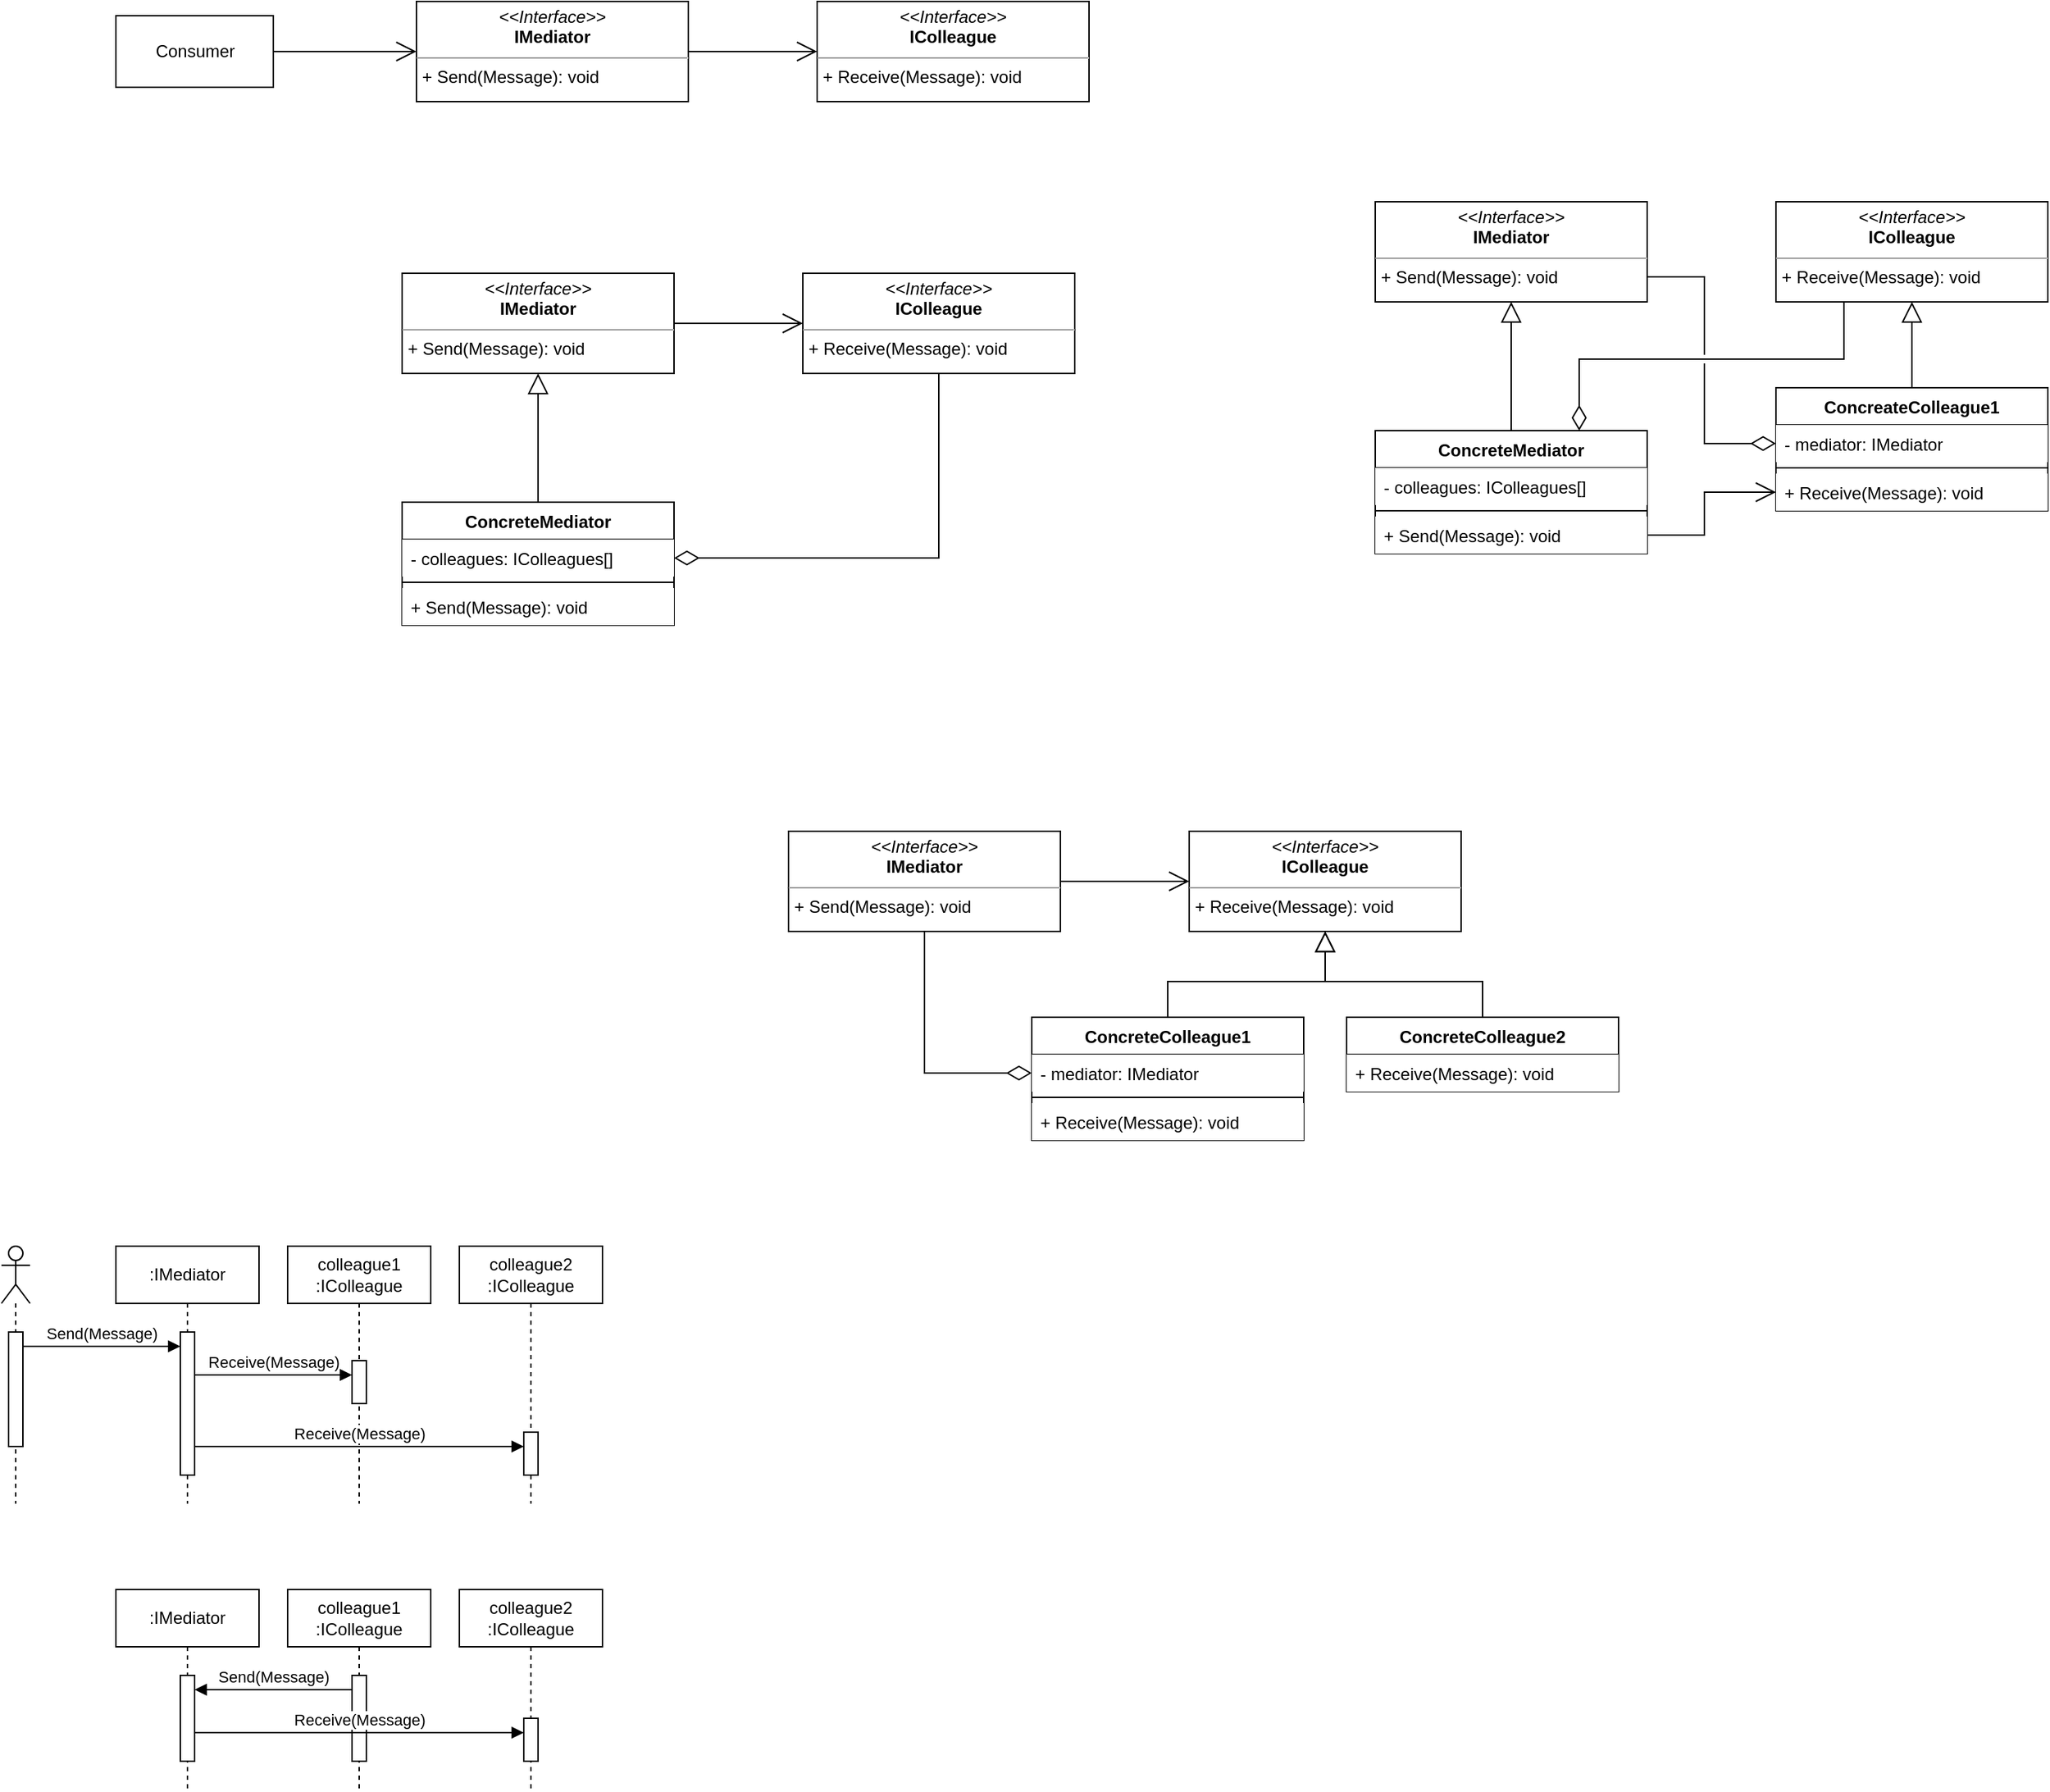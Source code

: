 <mxfile version="14.0.1" type="google" pages="3"><diagram id="WeTWr4gC9FGoRz4ITgJu" name="Mediator"><mxGraphModel dx="1822" dy="1204" grid="1" gridSize="10" guides="1" tooltips="1" connect="1" arrows="1" fold="1" page="0" pageScale="1" pageWidth="850" pageHeight="1100" math="0" shadow="0"><root><mxCell id="0"/><mxCell id="1" parent="0"/><mxCell id="qLh6wpqrCz9U0z2CMlPT-14" style="edgeStyle=orthogonalEdgeStyle;rounded=0;orthogonalLoop=1;jettySize=auto;html=1;endArrow=open;endFill=0;endSize=12;" parent="1" source="qLh6wpqrCz9U0z2CMlPT-9" target="qLh6wpqrCz9U0z2CMlPT-10" edge="1"><mxGeometry relative="1" as="geometry"/></mxCell><mxCell id="qLh6wpqrCz9U0z2CMlPT-9" value="&lt;p style=&quot;margin: 0px ; margin-top: 4px ; text-align: center&quot;&gt;&lt;i&gt;&amp;lt;&amp;lt;Interface&amp;gt;&amp;gt;&lt;/i&gt;&lt;br&gt;&lt;b&gt;IMediator&lt;/b&gt;&lt;/p&gt;&lt;hr size=&quot;1&quot;&gt;&lt;p style=&quot;margin: 0px ; margin-left: 4px&quot;&gt;&lt;/p&gt;&lt;p style=&quot;margin: 0px ; margin-left: 4px&quot;&gt;+ Send(Message): void&lt;br&gt;&lt;/p&gt;" style="verticalAlign=top;align=left;overflow=fill;fontSize=12;fontFamily=Helvetica;html=1;" parent="1" vertex="1"><mxGeometry y="160" width="190" height="70" as="geometry"/></mxCell><mxCell id="qLh6wpqrCz9U0z2CMlPT-10" value="&lt;p style=&quot;margin: 0px ; margin-top: 4px ; text-align: center&quot;&gt;&lt;i&gt;&amp;lt;&amp;lt;Interface&amp;gt;&amp;gt;&lt;/i&gt;&lt;br&gt;&lt;b&gt;IColleague&lt;/b&gt;&lt;/p&gt;&lt;hr size=&quot;1&quot;&gt;&lt;p style=&quot;margin: 0px ; margin-left: 4px&quot;&gt;&lt;/p&gt;&lt;p style=&quot;margin: 0px ; margin-left: 4px&quot;&gt;+ Receive(Message): void&lt;/p&gt;" style="verticalAlign=top;align=left;overflow=fill;fontSize=12;fontFamily=Helvetica;html=1;" parent="1" vertex="1"><mxGeometry x="280" y="160" width="190" height="70" as="geometry"/></mxCell><mxCell id="qLh6wpqrCz9U0z2CMlPT-15" style="edgeStyle=orthogonalEdgeStyle;rounded=0;orthogonalLoop=1;jettySize=auto;html=1;endArrow=block;endFill=0;endSize=12;" parent="1" source="qLh6wpqrCz9U0z2CMlPT-1" target="qLh6wpqrCz9U0z2CMlPT-9" edge="1"><mxGeometry relative="1" as="geometry"/></mxCell><mxCell id="qLh6wpqrCz9U0z2CMlPT-16" style="edgeStyle=orthogonalEdgeStyle;rounded=0;orthogonalLoop=1;jettySize=auto;html=1;endArrow=none;endFill=0;endSize=12;startArrow=diamondThin;startFill=0;startSize=15;" parent="1" source="qLh6wpqrCz9U0z2CMlPT-2" target="qLh6wpqrCz9U0z2CMlPT-10" edge="1"><mxGeometry relative="1" as="geometry"/></mxCell><mxCell id="qLh6wpqrCz9U0z2CMlPT-17" style="edgeStyle=orthogonalEdgeStyle;rounded=0;orthogonalLoop=1;jettySize=auto;html=1;endArrow=open;endFill=0;endSize=12;" parent="1" source="qLh6wpqrCz9U0z2CMlPT-18" target="qLh6wpqrCz9U0z2CMlPT-19" edge="1"><mxGeometry relative="1" as="geometry"/></mxCell><mxCell id="qLh6wpqrCz9U0z2CMlPT-18" value="&lt;p style=&quot;margin: 0px ; margin-top: 4px ; text-align: center&quot;&gt;&lt;i&gt;&amp;lt;&amp;lt;Interface&amp;gt;&amp;gt;&lt;/i&gt;&lt;br&gt;&lt;b&gt;IMediator&lt;/b&gt;&lt;/p&gt;&lt;hr size=&quot;1&quot;&gt;&lt;p style=&quot;margin: 0px ; margin-left: 4px&quot;&gt;&lt;/p&gt;&lt;p style=&quot;margin: 0px ; margin-left: 4px&quot;&gt;+ Send(Message): void&lt;br&gt;&lt;/p&gt;" style="verticalAlign=top;align=left;overflow=fill;fontSize=12;fontFamily=Helvetica;html=1;" parent="1" vertex="1"><mxGeometry x="10" y="-30" width="190" height="70" as="geometry"/></mxCell><mxCell id="qLh6wpqrCz9U0z2CMlPT-19" value="&lt;p style=&quot;margin: 0px ; margin-top: 4px ; text-align: center&quot;&gt;&lt;i&gt;&amp;lt;&amp;lt;Interface&amp;gt;&amp;gt;&lt;/i&gt;&lt;br&gt;&lt;b&gt;IColleague&lt;/b&gt;&lt;/p&gt;&lt;hr size=&quot;1&quot;&gt;&lt;p style=&quot;margin: 0px ; margin-left: 4px&quot;&gt;&lt;/p&gt;&lt;p style=&quot;margin: 0px ; margin-left: 4px&quot;&gt;+ Receive(Message): void&lt;/p&gt;" style="verticalAlign=top;align=left;overflow=fill;fontSize=12;fontFamily=Helvetica;html=1;" parent="1" vertex="1"><mxGeometry x="290" y="-30" width="190" height="70" as="geometry"/></mxCell><mxCell id="qLh6wpqrCz9U0z2CMlPT-20" style="edgeStyle=orthogonalEdgeStyle;rounded=0;orthogonalLoop=1;jettySize=auto;html=1;endArrow=open;endFill=0;endSize=12;" parent="1" source="qLh6wpqrCz9U0z2CMlPT-21" target="qLh6wpqrCz9U0z2CMlPT-18" edge="1"><mxGeometry relative="1" as="geometry"/></mxCell><mxCell id="qLh6wpqrCz9U0z2CMlPT-21" value="Consumer" style="html=1;fillColor=#ffffff;" parent="1" vertex="1"><mxGeometry x="-200" y="-20" width="110" height="50" as="geometry"/></mxCell><mxCell id="qLh6wpqrCz9U0z2CMlPT-22" value="&lt;p style=&quot;margin: 0px ; margin-top: 4px ; text-align: center&quot;&gt;&lt;i&gt;&amp;lt;&amp;lt;Interface&amp;gt;&amp;gt;&lt;/i&gt;&lt;br&gt;&lt;b&gt;IColleague&lt;/b&gt;&lt;/p&gt;&lt;hr size=&quot;1&quot;&gt;&lt;p style=&quot;margin: 0px ; margin-left: 4px&quot;&gt;&lt;/p&gt;&lt;p style=&quot;margin: 0px ; margin-left: 4px&quot;&gt;+ Receive(Message): void&lt;/p&gt;" style="verticalAlign=top;align=left;overflow=fill;fontSize=12;fontFamily=Helvetica;html=1;" parent="1" vertex="1"><mxGeometry x="550" y="550" width="190" height="70" as="geometry"/></mxCell><mxCell id="qLh6wpqrCz9U0z2CMlPT-27" style="edgeStyle=orthogonalEdgeStyle;rounded=0;orthogonalLoop=1;jettySize=auto;html=1;endArrow=block;endFill=0;endSize=12;" parent="1" source="qLh6wpqrCz9U0z2CMlPT-5" target="qLh6wpqrCz9U0z2CMlPT-22" edge="1"><mxGeometry relative="1" as="geometry"><mxPoint x="375" y="370" as="sourcePoint"/><mxPoint x="375" y="280" as="targetPoint"/></mxGeometry></mxCell><mxCell id="qLh6wpqrCz9U0z2CMlPT-30" style="edgeStyle=orthogonalEdgeStyle;rounded=0;orthogonalLoop=1;jettySize=auto;html=1;endArrow=block;endFill=0;endSize=12;" parent="1" source="qLh6wpqrCz9U0z2CMlPT-28" target="qLh6wpqrCz9U0z2CMlPT-22" edge="1"><mxGeometry relative="1" as="geometry"><mxPoint x="655" y="700" as="sourcePoint"/><mxPoint x="655" y="630" as="targetPoint"/></mxGeometry></mxCell><mxCell id="qLh6wpqrCz9U0z2CMlPT-34" style="edgeStyle=orthogonalEdgeStyle;rounded=0;orthogonalLoop=1;jettySize=auto;html=1;endArrow=open;endFill=0;endSize=12;" parent="1" source="qLh6wpqrCz9U0z2CMlPT-35" target="qLh6wpqrCz9U0z2CMlPT-22" edge="1"><mxGeometry relative="1" as="geometry"><mxPoint x="550" y="585" as="targetPoint"/></mxGeometry></mxCell><mxCell id="qLh6wpqrCz9U0z2CMlPT-35" value="&lt;p style=&quot;margin: 0px ; margin-top: 4px ; text-align: center&quot;&gt;&lt;i&gt;&amp;lt;&amp;lt;Interface&amp;gt;&amp;gt;&lt;/i&gt;&lt;br&gt;&lt;b&gt;IMediator&lt;/b&gt;&lt;/p&gt;&lt;hr size=&quot;1&quot;&gt;&lt;p style=&quot;margin: 0px ; margin-left: 4px&quot;&gt;&lt;/p&gt;&lt;p style=&quot;margin: 0px ; margin-left: 4px&quot;&gt;+ Send(Message): void&lt;br&gt;&lt;/p&gt;" style="verticalAlign=top;align=left;overflow=fill;fontSize=12;fontFamily=Helvetica;html=1;" parent="1" vertex="1"><mxGeometry x="270" y="550" width="190" height="70" as="geometry"/></mxCell><mxCell id="qLh6wpqrCz9U0z2CMlPT-28" value="ConcreteColleague2" style="swimlane;fontStyle=1;align=center;verticalAlign=top;childLayout=stackLayout;horizontal=1;startSize=26;horizontalStack=0;resizeParent=1;resizeParentMax=0;resizeLast=0;collapsible=1;marginBottom=0;fillColor=#ffffff;" parent="1" vertex="1"><mxGeometry x="660" y="680" width="190" height="52" as="geometry"/></mxCell><mxCell id="qLh6wpqrCz9U0z2CMlPT-29" value="+ Receive(Message): void" style="text;align=left;verticalAlign=top;spacingLeft=4;spacingRight=4;overflow=hidden;rotatable=0;points=[[0,0.5],[1,0.5]];portConstraint=eastwest;fillColor=#ffffff;" parent="qLh6wpqrCz9U0z2CMlPT-28" vertex="1"><mxGeometry y="26" width="190" height="26" as="geometry"/></mxCell><mxCell id="qLh6wpqrCz9U0z2CMlPT-5" value="ConcreteColleague1" style="swimlane;fontStyle=1;align=center;verticalAlign=top;childLayout=stackLayout;horizontal=1;startSize=26;horizontalStack=0;resizeParent=1;resizeParentMax=0;resizeLast=0;collapsible=1;marginBottom=0;fillColor=#ffffff;" parent="1" vertex="1"><mxGeometry x="440" y="680" width="190" height="86" as="geometry"/></mxCell><mxCell id="qLh6wpqrCz9U0z2CMlPT-32" value="- mediator: IMediator" style="text;align=left;verticalAlign=top;spacingLeft=4;spacingRight=4;overflow=hidden;rotatable=0;points=[[0,0.5],[1,0.5]];portConstraint=eastwest;fillColor=#ffffff;" parent="qLh6wpqrCz9U0z2CMlPT-5" vertex="1"><mxGeometry y="26" width="190" height="26" as="geometry"/></mxCell><mxCell id="qLh6wpqrCz9U0z2CMlPT-33" value="" style="line;strokeWidth=1;align=left;verticalAlign=middle;spacingTop=-1;spacingLeft=3;spacingRight=3;rotatable=0;labelPosition=right;points=[];portConstraint=eastwest;fillColor=#ffffff;" parent="qLh6wpqrCz9U0z2CMlPT-5" vertex="1"><mxGeometry y="52" width="190" height="8" as="geometry"/></mxCell><mxCell id="qLh6wpqrCz9U0z2CMlPT-8" value="+ Receive(Message): void" style="text;align=left;verticalAlign=top;spacingLeft=4;spacingRight=4;overflow=hidden;rotatable=0;points=[[0,0.5],[1,0.5]];portConstraint=eastwest;fillColor=#ffffff;" parent="qLh6wpqrCz9U0z2CMlPT-5" vertex="1"><mxGeometry y="60" width="190" height="26" as="geometry"/></mxCell><mxCell id="qLh6wpqrCz9U0z2CMlPT-36" style="edgeStyle=orthogonalEdgeStyle;rounded=0;orthogonalLoop=1;jettySize=auto;html=1;startArrow=diamondThin;startFill=0;startSize=15;endArrow=none;endFill=0;endSize=12;" parent="1" source="qLh6wpqrCz9U0z2CMlPT-32" target="qLh6wpqrCz9U0z2CMlPT-35" edge="1"><mxGeometry relative="1" as="geometry"/></mxCell><mxCell id="qLh6wpqrCz9U0z2CMlPT-37" value=":IMediator" style="shape=umlLifeline;perimeter=lifelinePerimeter;whiteSpace=wrap;html=1;container=1;collapsible=0;recursiveResize=0;outlineConnect=0;fillColor=#ffffff;" parent="1" vertex="1"><mxGeometry x="-200" y="840" width="100" height="180" as="geometry"/></mxCell><mxCell id="qLh6wpqrCz9U0z2CMlPT-43" value="" style="html=1;points=[];perimeter=orthogonalPerimeter;fillColor=#ffffff;" parent="qLh6wpqrCz9U0z2CMlPT-37" vertex="1"><mxGeometry x="45" y="60" width="10" height="100" as="geometry"/></mxCell><mxCell id="qLh6wpqrCz9U0z2CMlPT-38" value="colleague1&lt;br&gt;:IColleague" style="shape=umlLifeline;perimeter=lifelinePerimeter;whiteSpace=wrap;html=1;container=1;collapsible=0;recursiveResize=0;outlineConnect=0;fillColor=#ffffff;" parent="1" vertex="1"><mxGeometry x="-80" y="840" width="100" height="180" as="geometry"/></mxCell><mxCell id="qLh6wpqrCz9U0z2CMlPT-46" value="" style="html=1;points=[];perimeter=orthogonalPerimeter;fillColor=#ffffff;" parent="qLh6wpqrCz9U0z2CMlPT-38" vertex="1"><mxGeometry x="45" y="80" width="10" height="30" as="geometry"/></mxCell><mxCell id="qLh6wpqrCz9U0z2CMlPT-39" value="colleague2&lt;br&gt;:IColleague" style="shape=umlLifeline;perimeter=lifelinePerimeter;whiteSpace=wrap;html=1;container=1;collapsible=0;recursiveResize=0;outlineConnect=0;fillColor=#ffffff;" parent="1" vertex="1"><mxGeometry x="40" y="840" width="100" height="180" as="geometry"/></mxCell><mxCell id="qLh6wpqrCz9U0z2CMlPT-47" value="" style="html=1;points=[];perimeter=orthogonalPerimeter;fillColor=#ffffff;" parent="qLh6wpqrCz9U0z2CMlPT-39" vertex="1"><mxGeometry x="45" y="130" width="10" height="30" as="geometry"/></mxCell><mxCell id="qLh6wpqrCz9U0z2CMlPT-41" value="" style="shape=umlLifeline;participant=umlActor;perimeter=lifelinePerimeter;whiteSpace=wrap;html=1;container=1;collapsible=0;recursiveResize=0;verticalAlign=top;spacingTop=36;labelBackgroundColor=#ffffff;outlineConnect=0;fillColor=#ffffff;" parent="1" vertex="1"><mxGeometry x="-280" y="840" width="20" height="180" as="geometry"/></mxCell><mxCell id="qLh6wpqrCz9U0z2CMlPT-42" value="" style="html=1;points=[];perimeter=orthogonalPerimeter;fillColor=#ffffff;" parent="qLh6wpqrCz9U0z2CMlPT-41" vertex="1"><mxGeometry x="5" y="60" width="10" height="80" as="geometry"/></mxCell><mxCell id="qLh6wpqrCz9U0z2CMlPT-44" value="Send(Message)" style="html=1;verticalAlign=bottom;startArrow=none;endArrow=block;startSize=8;startFill=0;" parent="1" source="qLh6wpqrCz9U0z2CMlPT-42" target="qLh6wpqrCz9U0z2CMlPT-43" edge="1"><mxGeometry relative="1" as="geometry"><mxPoint x="-250" y="910" as="sourcePoint"/><Array as="points"><mxPoint x="-210" y="910"/></Array></mxGeometry></mxCell><mxCell id="qLh6wpqrCz9U0z2CMlPT-45" value="Receive(Message)" style="html=1;verticalAlign=bottom;startArrow=none;endArrow=block;startSize=8;startFill=0;" parent="1" source="qLh6wpqrCz9U0z2CMlPT-43" target="qLh6wpqrCz9U0z2CMlPT-46" edge="1"><mxGeometry relative="1" as="geometry"><mxPoint x="-140" y="930" as="sourcePoint"/><mxPoint x="-70" y="950" as="targetPoint"/><Array as="points"><mxPoint x="-85" y="930"/></Array></mxGeometry></mxCell><mxCell id="qLh6wpqrCz9U0z2CMlPT-48" value="Receive(Message)" style="html=1;verticalAlign=bottom;startArrow=none;endArrow=block;startSize=8;startFill=0;" parent="1" source="qLh6wpqrCz9U0z2CMlPT-43" target="qLh6wpqrCz9U0z2CMlPT-47" edge="1"><mxGeometry relative="1" as="geometry"><mxPoint x="-90" y="970" as="sourcePoint"/><mxPoint x="-15" y="990" as="targetPoint"/><Array as="points"><mxPoint x="-60" y="980"/><mxPoint x="70" y="980"/></Array><mxPoint as="offset"/></mxGeometry></mxCell><mxCell id="qLh6wpqrCz9U0z2CMlPT-49" value=":IMediator" style="shape=umlLifeline;perimeter=lifelinePerimeter;whiteSpace=wrap;html=1;container=1;collapsible=0;recursiveResize=0;outlineConnect=0;fillColor=#ffffff;" parent="1" vertex="1"><mxGeometry x="-200" y="1080" width="100" height="140" as="geometry"/></mxCell><mxCell id="qLh6wpqrCz9U0z2CMlPT-50" value="" style="html=1;points=[];perimeter=orthogonalPerimeter;fillColor=#ffffff;" parent="qLh6wpqrCz9U0z2CMlPT-49" vertex="1"><mxGeometry x="45" y="60" width="10" height="60" as="geometry"/></mxCell><mxCell id="qLh6wpqrCz9U0z2CMlPT-51" value="colleague1&lt;br&gt;:IColleague" style="shape=umlLifeline;perimeter=lifelinePerimeter;whiteSpace=wrap;html=1;container=1;collapsible=0;recursiveResize=0;outlineConnect=0;fillColor=#ffffff;" parent="1" vertex="1"><mxGeometry x="-80" y="1080" width="100" height="140" as="geometry"/></mxCell><mxCell id="qLh6wpqrCz9U0z2CMlPT-56" value="" style="html=1;points=[];perimeter=orthogonalPerimeter;fillColor=#ffffff;" parent="qLh6wpqrCz9U0z2CMlPT-51" vertex="1"><mxGeometry x="45" y="60" width="10" height="60" as="geometry"/></mxCell><mxCell id="qLh6wpqrCz9U0z2CMlPT-53" value="colleague2&lt;br&gt;:IColleague" style="shape=umlLifeline;perimeter=lifelinePerimeter;whiteSpace=wrap;html=1;container=1;collapsible=0;recursiveResize=0;outlineConnect=0;fillColor=#ffffff;" parent="1" vertex="1"><mxGeometry x="40" y="1080" width="100" height="140" as="geometry"/></mxCell><mxCell id="qLh6wpqrCz9U0z2CMlPT-54" value="" style="html=1;points=[];perimeter=orthogonalPerimeter;fillColor=#ffffff;" parent="qLh6wpqrCz9U0z2CMlPT-53" vertex="1"><mxGeometry x="45" y="90" width="10" height="30" as="geometry"/></mxCell><mxCell id="qLh6wpqrCz9U0z2CMlPT-57" value="Send(Message)" style="html=1;verticalAlign=bottom;startArrow=none;endArrow=block;startSize=8;startFill=0;" parent="1" source="qLh6wpqrCz9U0z2CMlPT-56" target="qLh6wpqrCz9U0z2CMlPT-50" edge="1"><mxGeometry relative="1" as="geometry"><mxPoint x="-250" y="1150" as="sourcePoint"/><Array as="points"><mxPoint x="-80" y="1150"/></Array><mxPoint x="-210" y="1180" as="targetPoint"/></mxGeometry></mxCell><mxCell id="qLh6wpqrCz9U0z2CMlPT-59" value="Receive(Message)" style="html=1;verticalAlign=bottom;startArrow=none;endArrow=block;startSize=8;startFill=0;" parent="1" target="qLh6wpqrCz9U0z2CMlPT-54" edge="1"><mxGeometry relative="1" as="geometry"><mxPoint x="-145" y="1180" as="sourcePoint"/><mxPoint x="-15" y="1190" as="targetPoint"/><Array as="points"><mxPoint x="-60" y="1180"/><mxPoint x="70" y="1180"/></Array><mxPoint as="offset"/></mxGeometry></mxCell><mxCell id="qLh6wpqrCz9U0z2CMlPT-1" value="ConcreteMediator" style="swimlane;fontStyle=1;align=center;verticalAlign=top;childLayout=stackLayout;horizontal=1;startSize=26;horizontalStack=0;resizeParent=1;resizeParentMax=0;resizeLast=0;collapsible=1;marginBottom=0;fillColor=#ffffff;" parent="1" vertex="1"><mxGeometry y="320" width="190" height="86" as="geometry"/></mxCell><mxCell id="qLh6wpqrCz9U0z2CMlPT-2" value="- colleagues: IColleagues[]" style="text;align=left;verticalAlign=top;spacingLeft=4;spacingRight=4;overflow=hidden;rotatable=0;points=[[0,0.5],[1,0.5]];portConstraint=eastwest;fillColor=#ffffff;" parent="qLh6wpqrCz9U0z2CMlPT-1" vertex="1"><mxGeometry y="26" width="190" height="26" as="geometry"/></mxCell><mxCell id="qLh6wpqrCz9U0z2CMlPT-3" value="" style="line;strokeWidth=1;align=left;verticalAlign=middle;spacingTop=-1;spacingLeft=3;spacingRight=3;rotatable=0;labelPosition=right;points=[];portConstraint=eastwest;fillColor=#ffffff;" parent="qLh6wpqrCz9U0z2CMlPT-1" vertex="1"><mxGeometry y="52" width="190" height="8" as="geometry"/></mxCell><mxCell id="qLh6wpqrCz9U0z2CMlPT-4" value="+ Send(Message): void" style="text;align=left;verticalAlign=top;spacingLeft=4;spacingRight=4;overflow=hidden;rotatable=0;points=[[0,0.5],[1,0.5]];portConstraint=eastwest;fillColor=#ffffff;" parent="qLh6wpqrCz9U0z2CMlPT-1" vertex="1"><mxGeometry y="60" width="190" height="26" as="geometry"/></mxCell><mxCell id="qLh6wpqrCz9U0z2CMlPT-61" value="&lt;p style=&quot;margin: 0px ; margin-top: 4px ; text-align: center&quot;&gt;&lt;i&gt;&amp;lt;&amp;lt;Interface&amp;gt;&amp;gt;&lt;/i&gt;&lt;br&gt;&lt;b&gt;IMediator&lt;/b&gt;&lt;/p&gt;&lt;hr size=&quot;1&quot;&gt;&lt;p style=&quot;margin: 0px ; margin-left: 4px&quot;&gt;&lt;/p&gt;&lt;p style=&quot;margin: 0px ; margin-left: 4px&quot;&gt;+ Send(Message): void&lt;br&gt;&lt;/p&gt;" style="verticalAlign=top;align=left;overflow=fill;fontSize=12;fontFamily=Helvetica;html=1;" parent="1" vertex="1"><mxGeometry x="680" y="110" width="190" height="70" as="geometry"/></mxCell><mxCell id="qLh6wpqrCz9U0z2CMlPT-62" value="&lt;p style=&quot;margin: 0px ; margin-top: 4px ; text-align: center&quot;&gt;&lt;i&gt;&amp;lt;&amp;lt;Interface&amp;gt;&amp;gt;&lt;/i&gt;&lt;br&gt;&lt;b&gt;IColleague&lt;/b&gt;&lt;/p&gt;&lt;hr size=&quot;1&quot;&gt;&lt;p style=&quot;margin: 0px ; margin-left: 4px&quot;&gt;&lt;/p&gt;&lt;p style=&quot;margin: 0px ; margin-left: 4px&quot;&gt;+ Receive(Message): void&lt;/p&gt;" style="verticalAlign=top;align=left;overflow=fill;fontSize=12;fontFamily=Helvetica;html=1;" parent="1" vertex="1"><mxGeometry x="960" y="110" width="190" height="70" as="geometry"/></mxCell><mxCell id="qLh6wpqrCz9U0z2CMlPT-63" style="edgeStyle=orthogonalEdgeStyle;rounded=0;orthogonalLoop=1;jettySize=auto;html=1;endArrow=block;endFill=0;endSize=12;" parent="1" source="qLh6wpqrCz9U0z2CMlPT-65" target="qLh6wpqrCz9U0z2CMlPT-61" edge="1"><mxGeometry relative="1" as="geometry"/></mxCell><mxCell id="qLh6wpqrCz9U0z2CMlPT-64" style="edgeStyle=orthogonalEdgeStyle;rounded=0;orthogonalLoop=1;jettySize=auto;html=1;endArrow=none;endFill=0;endSize=12;startArrow=diamondThin;startFill=0;startSize=15;entryX=0.25;entryY=1;entryDx=0;entryDy=0;exitX=0.75;exitY=0;exitDx=0;exitDy=0;" parent="1" source="qLh6wpqrCz9U0z2CMlPT-65" target="qLh6wpqrCz9U0z2CMlPT-62" edge="1"><mxGeometry relative="1" as="geometry"/></mxCell><mxCell id="qLh6wpqrCz9U0z2CMlPT-65" value="ConcreteMediator" style="swimlane;fontStyle=1;align=center;verticalAlign=top;childLayout=stackLayout;horizontal=1;startSize=26;horizontalStack=0;resizeParent=1;resizeParentMax=0;resizeLast=0;collapsible=1;marginBottom=0;fillColor=#ffffff;" parent="1" vertex="1"><mxGeometry x="680" y="270" width="190" height="86" as="geometry"/></mxCell><mxCell id="qLh6wpqrCz9U0z2CMlPT-66" value="- colleagues: IColleagues[]" style="text;align=left;verticalAlign=top;spacingLeft=4;spacingRight=4;overflow=hidden;rotatable=0;points=[[0,0.5],[1,0.5]];portConstraint=eastwest;fillColor=#ffffff;" parent="qLh6wpqrCz9U0z2CMlPT-65" vertex="1"><mxGeometry y="26" width="190" height="26" as="geometry"/></mxCell><mxCell id="qLh6wpqrCz9U0z2CMlPT-67" value="" style="line;strokeWidth=1;align=left;verticalAlign=middle;spacingTop=-1;spacingLeft=3;spacingRight=3;rotatable=0;labelPosition=right;points=[];portConstraint=eastwest;fillColor=#ffffff;" parent="qLh6wpqrCz9U0z2CMlPT-65" vertex="1"><mxGeometry y="52" width="190" height="8" as="geometry"/></mxCell><mxCell id="qLh6wpqrCz9U0z2CMlPT-68" value="+ Send(Message): void" style="text;align=left;verticalAlign=top;spacingLeft=4;spacingRight=4;overflow=hidden;rotatable=0;points=[[0,0.5],[1,0.5]];portConstraint=eastwest;fillColor=#ffffff;" parent="qLh6wpqrCz9U0z2CMlPT-65" vertex="1"><mxGeometry y="60" width="190" height="26" as="geometry"/></mxCell><mxCell id="qLh6wpqrCz9U0z2CMlPT-70" style="rounded=0;orthogonalLoop=1;jettySize=auto;html=1;endArrow=block;endFill=0;endSize=12;" parent="1" source="qLh6wpqrCz9U0z2CMlPT-76" target="qLh6wpqrCz9U0z2CMlPT-62" edge="1"><mxGeometry relative="1" as="geometry"><mxPoint x="1055" y="176" as="sourcePoint"/><mxPoint x="1200" y="190" as="targetPoint"/></mxGeometry></mxCell><mxCell id="qLh6wpqrCz9U0z2CMlPT-80" style="edgeStyle=orthogonalEdgeStyle;rounded=0;orthogonalLoop=1;jettySize=auto;html=1;startArrow=diamondThin;startFill=0;startSize=15;endArrow=none;endFill=0;endSize=12;entryX=1;entryY=0.75;entryDx=0;entryDy=0;jumpStyle=gap;exitX=0;exitY=0.5;exitDx=0;exitDy=0;" parent="1" source="qLh6wpqrCz9U0z2CMlPT-77" target="qLh6wpqrCz9U0z2CMlPT-61" edge="1"><mxGeometry relative="1" as="geometry"><mxPoint x="1045" y="426" as="targetPoint"/><Array as="points"><mxPoint x="910" y="279"/><mxPoint x="910" y="163"/></Array></mxGeometry></mxCell><mxCell id="qLh6wpqrCz9U0z2CMlPT-76" value="ConcreateColleague1" style="swimlane;fontStyle=1;align=center;verticalAlign=top;childLayout=stackLayout;horizontal=1;startSize=26;horizontalStack=0;resizeParent=1;resizeParentMax=0;resizeLast=0;collapsible=1;marginBottom=0;fillColor=#ffffff;" parent="1" vertex="1"><mxGeometry x="960" y="240" width="190" height="86" as="geometry"/></mxCell><mxCell id="qLh6wpqrCz9U0z2CMlPT-77" value="- mediator: IMediator" style="text;align=left;verticalAlign=top;spacingLeft=4;spacingRight=4;overflow=hidden;rotatable=0;points=[[0,0.5],[1,0.5]];portConstraint=eastwest;fillColor=#ffffff;" parent="qLh6wpqrCz9U0z2CMlPT-76" vertex="1"><mxGeometry y="26" width="190" height="26" as="geometry"/></mxCell><mxCell id="qLh6wpqrCz9U0z2CMlPT-78" value="" style="line;strokeWidth=1;align=left;verticalAlign=middle;spacingTop=-1;spacingLeft=3;spacingRight=3;rotatable=0;labelPosition=right;points=[];portConstraint=eastwest;fillColor=#ffffff;" parent="qLh6wpqrCz9U0z2CMlPT-76" vertex="1"><mxGeometry y="52" width="190" height="8" as="geometry"/></mxCell><mxCell id="qLh6wpqrCz9U0z2CMlPT-79" value="+ Receive(Message): void" style="text;align=left;verticalAlign=top;spacingLeft=4;spacingRight=4;overflow=hidden;rotatable=0;points=[[0,0.5],[1,0.5]];portConstraint=eastwest;fillColor=#ffffff;" parent="qLh6wpqrCz9U0z2CMlPT-76" vertex="1"><mxGeometry y="60" width="190" height="26" as="geometry"/></mxCell><mxCell id="qLh6wpqrCz9U0z2CMlPT-81" style="edgeStyle=orthogonalEdgeStyle;rounded=0;orthogonalLoop=1;jettySize=auto;html=1;endArrow=open;endFill=0;endSize=12;entryX=0;entryY=0.5;entryDx=0;entryDy=0;exitX=1;exitY=0.5;exitDx=0;exitDy=0;" parent="1" source="qLh6wpqrCz9U0z2CMlPT-68" target="qLh6wpqrCz9U0z2CMlPT-79" edge="1"><mxGeometry relative="1" as="geometry"><mxPoint x="870" y="127.5" as="sourcePoint"/><mxPoint x="960" y="127.5" as="targetPoint"/></mxGeometry></mxCell></root></mxGraphModel></diagram><diagram id="cSdPbn_I-SBBUXdTI7q3" name="CQRS"><mxGraphModel dx="1822" dy="804" grid="1" gridSize="10" guides="1" tooltips="1" connect="1" arrows="1" fold="1" page="0" pageScale="1" pageWidth="850" pageHeight="1100" math="0" shadow="0"><root><mxCell id="eAgyc-UkfNOGoqECpljJ-0"/><mxCell id="eAgyc-UkfNOGoqECpljJ-1" parent="eAgyc-UkfNOGoqECpljJ-0"/><mxCell id="eAgyc-UkfNOGoqECpljJ-111" value="p:Participant" style="shape=umlLifeline;perimeter=lifelinePerimeter;whiteSpace=wrap;html=1;container=1;collapsible=0;recursiveResize=0;outlineConnect=0;fillColor=#ffffff;" parent="eAgyc-UkfNOGoqECpljJ-1" vertex="1"><mxGeometry x="520" y="1010" width="100" height="440" as="geometry"/></mxCell><mxCell id="eAgyc-UkfNOGoqECpljJ-112" value="" style="html=1;points=[];perimeter=orthogonalPerimeter;fillColor=#ffffff;" parent="eAgyc-UkfNOGoqECpljJ-111" vertex="1"><mxGeometry x="45" y="60" width="10" height="360" as="geometry"/></mxCell><mxCell id="eAgyc-UkfNOGoqECpljJ-16" style="edgeStyle=none;rounded=0;jumpStyle=gap;orthogonalLoop=1;jettySize=auto;html=1;startArrow=none;startFill=0;startSize=12;endArrow=open;endFill=0;endSize=12;" parent="eAgyc-UkfNOGoqECpljJ-1" source="eAgyc-UkfNOGoqECpljJ-2" target="eAgyc-UkfNOGoqECpljJ-3" edge="1"><mxGeometry relative="1" as="geometry"/></mxCell><mxCell id="eAgyc-UkfNOGoqECpljJ-2" value="Consumer" style="html=1;fillColor=#ffffff;" parent="eAgyc-UkfNOGoqECpljJ-1" vertex="1"><mxGeometry x="-160" y="280" width="110" height="50" as="geometry"/></mxCell><mxCell id="eAgyc-UkfNOGoqECpljJ-3" value="Command" style="swimlane;fontStyle=1;align=center;verticalAlign=top;childLayout=stackLayout;horizontal=1;startSize=26;horizontalStack=0;resizeParent=1;resizeParentMax=0;resizeLast=0;collapsible=1;marginBottom=0;fillColor=#ffffff;" parent="eAgyc-UkfNOGoqECpljJ-1" vertex="1"><mxGeometry x="70" y="280" width="160" height="52" as="geometry"/></mxCell><mxCell id="eAgyc-UkfNOGoqECpljJ-4" value="+ field: type" style="text;strokeColor=none;fillColor=#ffffff;align=left;verticalAlign=top;spacingLeft=4;spacingRight=4;overflow=hidden;rotatable=0;points=[[0,0.5],[1,0.5]];portConstraint=eastwest;" parent="eAgyc-UkfNOGoqECpljJ-3" vertex="1"><mxGeometry y="26" width="160" height="26" as="geometry"/></mxCell><mxCell id="eAgyc-UkfNOGoqECpljJ-17" value="cmd:Command" style="shape=umlLifeline;perimeter=lifelinePerimeter;whiteSpace=wrap;html=1;container=1;collapsible=0;recursiveResize=0;outlineConnect=0;fillColor=#ffffff;" parent="eAgyc-UkfNOGoqECpljJ-1" vertex="1"><mxGeometry x="-100" y="400" width="110" height="190" as="geometry"/></mxCell><mxCell id="eAgyc-UkfNOGoqECpljJ-22" value="" style="html=1;points=[];perimeter=orthogonalPerimeter;fillColor=#ffffff;" parent="eAgyc-UkfNOGoqECpljJ-17" vertex="1"><mxGeometry x="50" y="60" width="10" height="30" as="geometry"/></mxCell><mxCell id="eAgyc-UkfNOGoqECpljJ-18" value="h:Handler" style="shape=umlLifeline;perimeter=lifelinePerimeter;whiteSpace=wrap;html=1;container=1;collapsible=0;recursiveResize=0;outlineConnect=0;fillColor=#ffffff;" parent="eAgyc-UkfNOGoqECpljJ-1" vertex="1"><mxGeometry x="20" y="400" width="100" height="190" as="geometry"/></mxCell><mxCell id="eAgyc-UkfNOGoqECpljJ-25" value="" style="html=1;points=[];perimeter=orthogonalPerimeter;fillColor=#ffffff;" parent="eAgyc-UkfNOGoqECpljJ-18" vertex="1"><mxGeometry x="45" y="120" width="10" height="50" as="geometry"/></mxCell><mxCell id="eAgyc-UkfNOGoqECpljJ-19" value="" style="shape=umlLifeline;participant=umlActor;perimeter=lifelinePerimeter;whiteSpace=wrap;html=1;container=1;collapsible=0;recursiveResize=0;verticalAlign=top;spacingTop=36;labelBackgroundColor=#ffffff;outlineConnect=0;fillColor=#ffffff;" parent="eAgyc-UkfNOGoqECpljJ-1" vertex="1"><mxGeometry x="-160" y="400" width="20" height="190" as="geometry"/></mxCell><mxCell id="eAgyc-UkfNOGoqECpljJ-20" value="" style="html=1;points=[];perimeter=orthogonalPerimeter;fillColor=#ffffff;" parent="eAgyc-UkfNOGoqECpljJ-19" vertex="1"><mxGeometry x="5" y="60" width="10" height="110" as="geometry"/></mxCell><mxCell id="eAgyc-UkfNOGoqECpljJ-23" value="new()" style="html=1;verticalAlign=bottom;endArrow=block;entryX=0;entryY=0;" parent="eAgyc-UkfNOGoqECpljJ-1" source="eAgyc-UkfNOGoqECpljJ-20" target="eAgyc-UkfNOGoqECpljJ-22" edge="1"><mxGeometry relative="1" as="geometry"><mxPoint x="-110" y="460" as="sourcePoint"/></mxGeometry></mxCell><mxCell id="eAgyc-UkfNOGoqECpljJ-24" value="" style="html=1;verticalAlign=bottom;endArrow=open;dashed=1;endSize=8;exitX=0;exitY=0.95;" parent="eAgyc-UkfNOGoqECpljJ-1" source="eAgyc-UkfNOGoqECpljJ-22" target="eAgyc-UkfNOGoqECpljJ-20" edge="1"><mxGeometry relative="1" as="geometry"><mxPoint x="-110" y="536" as="targetPoint"/></mxGeometry></mxCell><mxCell id="eAgyc-UkfNOGoqECpljJ-26" value="h.Handle(cmd)" style="html=1;verticalAlign=bottom;endArrow=block;entryX=0;entryY=0;" parent="eAgyc-UkfNOGoqECpljJ-1" source="eAgyc-UkfNOGoqECpljJ-20" target="eAgyc-UkfNOGoqECpljJ-25" edge="1"><mxGeometry relative="1" as="geometry"><mxPoint x="-50" y="520" as="sourcePoint"/></mxGeometry></mxCell><mxCell id="eAgyc-UkfNOGoqECpljJ-28" value="Entities" style="shape=umlLifeline;perimeter=lifelinePerimeter;whiteSpace=wrap;html=1;container=1;collapsible=0;recursiveResize=0;outlineConnect=0;fillColor=#ffffff;" parent="eAgyc-UkfNOGoqECpljJ-1" vertex="1"><mxGeometry x="130" y="400" width="100" height="190" as="geometry"/></mxCell><mxCell id="eAgyc-UkfNOGoqECpljJ-29" value="Apply changes" style="html=1;verticalAlign=bottom;endArrow=block;" parent="eAgyc-UkfNOGoqECpljJ-1" source="eAgyc-UkfNOGoqECpljJ-25" target="eAgyc-UkfNOGoqECpljJ-30" edge="1"><mxGeometry width="80" relative="1" as="geometry"><mxPoint x="80" y="539" as="sourcePoint"/><mxPoint x="160" y="539" as="targetPoint"/></mxGeometry></mxCell><mxCell id="eAgyc-UkfNOGoqECpljJ-30" value="" style="html=1;points=[];perimeter=orthogonalPerimeter;fillColor=#ffffff;" parent="eAgyc-UkfNOGoqECpljJ-1" vertex="1"><mxGeometry x="175" y="540" width="10" height="30" as="geometry"/></mxCell><mxCell id="eAgyc-UkfNOGoqECpljJ-31" value="query:Query" style="shape=umlLifeline;perimeter=lifelinePerimeter;whiteSpace=wrap;html=1;container=1;collapsible=0;recursiveResize=0;outlineConnect=0;fillColor=#ffffff;" parent="eAgyc-UkfNOGoqECpljJ-1" vertex="1"><mxGeometry x="-100" y="640" width="110" height="210" as="geometry"/></mxCell><mxCell id="eAgyc-UkfNOGoqECpljJ-32" value="" style="html=1;points=[];perimeter=orthogonalPerimeter;fillColor=#ffffff;" parent="eAgyc-UkfNOGoqECpljJ-31" vertex="1"><mxGeometry x="50" y="60" width="10" height="30" as="geometry"/></mxCell><mxCell id="eAgyc-UkfNOGoqECpljJ-33" value="h:Handler" style="shape=umlLifeline;perimeter=lifelinePerimeter;whiteSpace=wrap;html=1;container=1;collapsible=0;recursiveResize=0;outlineConnect=0;fillColor=#ffffff;" parent="eAgyc-UkfNOGoqECpljJ-1" vertex="1"><mxGeometry x="20" y="640" width="100" height="210" as="geometry"/></mxCell><mxCell id="eAgyc-UkfNOGoqECpljJ-34" value="" style="html=1;points=[];perimeter=orthogonalPerimeter;fillColor=#ffffff;" parent="eAgyc-UkfNOGoqECpljJ-33" vertex="1"><mxGeometry x="45" y="120" width="10" height="70" as="geometry"/></mxCell><mxCell id="eAgyc-UkfNOGoqECpljJ-35" value="" style="shape=umlLifeline;participant=umlActor;perimeter=lifelinePerimeter;whiteSpace=wrap;html=1;container=1;collapsible=0;recursiveResize=0;verticalAlign=top;spacingTop=36;labelBackgroundColor=#ffffff;outlineConnect=0;fillColor=#ffffff;" parent="eAgyc-UkfNOGoqECpljJ-1" vertex="1"><mxGeometry x="-160" y="640" width="20" height="210" as="geometry"/></mxCell><mxCell id="eAgyc-UkfNOGoqECpljJ-36" value="" style="html=1;points=[];perimeter=orthogonalPerimeter;fillColor=#ffffff;" parent="eAgyc-UkfNOGoqECpljJ-35" vertex="1"><mxGeometry x="5" y="60" width="10" height="130" as="geometry"/></mxCell><mxCell id="eAgyc-UkfNOGoqECpljJ-37" value="new()" style="html=1;verticalAlign=bottom;endArrow=block;entryX=0;entryY=0;" parent="eAgyc-UkfNOGoqECpljJ-1" source="eAgyc-UkfNOGoqECpljJ-36" target="eAgyc-UkfNOGoqECpljJ-32" edge="1"><mxGeometry relative="1" as="geometry"><mxPoint x="-110" y="700" as="sourcePoint"/></mxGeometry></mxCell><mxCell id="eAgyc-UkfNOGoqECpljJ-38" value="" style="html=1;verticalAlign=bottom;endArrow=open;dashed=1;endSize=8;exitX=0;exitY=0.95;" parent="eAgyc-UkfNOGoqECpljJ-1" source="eAgyc-UkfNOGoqECpljJ-32" target="eAgyc-UkfNOGoqECpljJ-36" edge="1"><mxGeometry relative="1" as="geometry"><mxPoint x="-110" y="776" as="targetPoint"/></mxGeometry></mxCell><mxCell id="eAgyc-UkfNOGoqECpljJ-39" value="h.Handle(query)" style="html=1;verticalAlign=bottom;endArrow=block;entryX=0;entryY=0;" parent="eAgyc-UkfNOGoqECpljJ-1" source="eAgyc-UkfNOGoqECpljJ-36" target="eAgyc-UkfNOGoqECpljJ-34" edge="1"><mxGeometry relative="1" as="geometry"><mxPoint x="-50" y="760" as="sourcePoint"/></mxGeometry></mxCell><mxCell id="eAgyc-UkfNOGoqECpljJ-43" value="return result" style="html=1;verticalAlign=bottom;endArrow=open;dashed=1;endSize=8;exitX=0;exitY=0.88;exitDx=0;exitDy=0;exitPerimeter=0;" parent="eAgyc-UkfNOGoqECpljJ-1" source="eAgyc-UkfNOGoqECpljJ-34" target="eAgyc-UkfNOGoqECpljJ-36" edge="1"><mxGeometry relative="1" as="geometry"><mxPoint x="-40" y="880" as="sourcePoint"/><mxPoint x="-120" y="880" as="targetPoint"/></mxGeometry></mxCell><mxCell id="eAgyc-UkfNOGoqECpljJ-44" value="Entities" style="shape=umlLifeline;perimeter=lifelinePerimeter;whiteSpace=wrap;html=1;container=1;collapsible=0;recursiveResize=0;outlineConnect=0;fillColor=#ffffff;" parent="eAgyc-UkfNOGoqECpljJ-1" vertex="1"><mxGeometry x="130" y="640" width="100" height="210" as="geometry"/></mxCell><mxCell id="eAgyc-UkfNOGoqECpljJ-45" value="" style="html=1;points=[];perimeter=orthogonalPerimeter;fillColor=#ffffff;" parent="eAgyc-UkfNOGoqECpljJ-44" vertex="1"><mxGeometry x="45" y="140" width="10" height="30" as="geometry"/></mxCell><mxCell id="eAgyc-UkfNOGoqECpljJ-46" value="Query data" style="html=1;verticalAlign=bottom;endArrow=block;entryX=0;entryY=0;" parent="eAgyc-UkfNOGoqECpljJ-1" source="eAgyc-UkfNOGoqECpljJ-34" target="eAgyc-UkfNOGoqECpljJ-45" edge="1"><mxGeometry relative="1" as="geometry"><mxPoint x="80" y="780" as="sourcePoint"/></mxGeometry></mxCell><mxCell id="eAgyc-UkfNOGoqECpljJ-47" value="" style="html=1;verticalAlign=bottom;endArrow=open;dashed=1;endSize=8;exitX=0;exitY=0.95;" parent="eAgyc-UkfNOGoqECpljJ-1" source="eAgyc-UkfNOGoqECpljJ-45" target="eAgyc-UkfNOGoqECpljJ-34" edge="1"><mxGeometry relative="1" as="geometry"><mxPoint x="80" y="856" as="targetPoint"/></mxGeometry></mxCell><mxCell id="eAgyc-UkfNOGoqECpljJ-49" value="p:Participant" style="shape=umlLifeline;perimeter=lifelinePerimeter;whiteSpace=wrap;html=1;container=1;collapsible=0;recursiveResize=0;outlineConnect=0;fillColor=#ffffff;" parent="eAgyc-UkfNOGoqECpljJ-1" vertex="1"><mxGeometry x="520" y="360" width="100" height="210" as="geometry"/></mxCell><mxCell id="eAgyc-UkfNOGoqECpljJ-54" value="" style="html=1;points=[];perimeter=orthogonalPerimeter;fillColor=#ffffff;" parent="eAgyc-UkfNOGoqECpljJ-49" vertex="1"><mxGeometry x="45" y="60" width="10" height="130" as="geometry"/></mxCell><mxCell id="eAgyc-UkfNOGoqECpljJ-50" value="c:ChatRoom" style="shape=umlLifeline;perimeter=lifelinePerimeter;whiteSpace=wrap;html=1;container=1;collapsible=0;recursiveResize=0;outlineConnect=0;fillColor=#ffffff;" parent="eAgyc-UkfNOGoqECpljJ-1" vertex="1"><mxGeometry x="900" y="310" width="100" height="260" as="geometry"/></mxCell><mxCell id="eAgyc-UkfNOGoqECpljJ-67" value="" style="html=1;points=[];perimeter=orthogonalPerimeter;fillColor=#ffffff;" parent="eAgyc-UkfNOGoqECpljJ-50" vertex="1"><mxGeometry x="45" y="220" width="10" height="20" as="geometry"/></mxCell><mxCell id="eAgyc-UkfNOGoqECpljJ-52" value="" style="shape=umlLifeline;participant=umlActor;perimeter=lifelinePerimeter;whiteSpace=wrap;html=1;container=1;collapsible=0;recursiveResize=0;verticalAlign=top;spacingTop=36;labelBackgroundColor=#ffffff;outlineConnect=0;fillColor=#ffffff;" parent="eAgyc-UkfNOGoqECpljJ-1" vertex="1"><mxGeometry x="420" y="360" width="20" height="210" as="geometry"/></mxCell><mxCell id="eAgyc-UkfNOGoqECpljJ-53" value="" style="html=1;points=[];perimeter=orthogonalPerimeter;fillColor=#ffffff;" parent="eAgyc-UkfNOGoqECpljJ-52" vertex="1"><mxGeometry x="5" y="50" width="10" height="140" as="geometry"/></mxCell><mxCell id="eAgyc-UkfNOGoqECpljJ-55" value="Join(c)" style="html=1;verticalAlign=bottom;endArrow=block;entryX=0;entryY=0;" parent="eAgyc-UkfNOGoqECpljJ-1" source="eAgyc-UkfNOGoqECpljJ-53" target="eAgyc-UkfNOGoqECpljJ-54" edge="1"><mxGeometry relative="1" as="geometry"><mxPoint x="470" y="420" as="sourcePoint"/></mxGeometry></mxCell><mxCell id="eAgyc-UkfNOGoqECpljJ-57" value="m:Mediator" style="shape=umlLifeline;perimeter=lifelinePerimeter;whiteSpace=wrap;html=1;container=1;collapsible=0;recursiveResize=0;outlineConnect=0;fillColor=#ffffff;" parent="eAgyc-UkfNOGoqECpljJ-1" vertex="1"><mxGeometry x="640" y="360" width="100" height="210" as="geometry"/></mxCell><mxCell id="eAgyc-UkfNOGoqECpljJ-58" value="" style="html=1;points=[];perimeter=orthogonalPerimeter;fillColor=#ffffff;" parent="eAgyc-UkfNOGoqECpljJ-57" vertex="1"><mxGeometry x="45" y="130" width="10" height="60" as="geometry"/></mxCell><mxCell id="eAgyc-UkfNOGoqECpljJ-59" value="2: Send(joinCmd)" style="html=1;verticalAlign=bottom;endArrow=block;" parent="eAgyc-UkfNOGoqECpljJ-1" source="eAgyc-UkfNOGoqECpljJ-54" target="eAgyc-UkfNOGoqECpljJ-58" edge="1"><mxGeometry relative="1" as="geometry"><mxPoint x="575.0" y="490.6" as="sourcePoint"/><mxPoint x="574.72" y="485" as="targetPoint"/></mxGeometry></mxCell><mxCell id="eAgyc-UkfNOGoqECpljJ-60" value="joinCmd&lt;br&gt;:JoinChatRoom.Command" style="shape=umlLifeline;perimeter=lifelinePerimeter;whiteSpace=wrap;html=1;container=1;collapsible=0;recursiveResize=0;outlineConnect=0;fillColor=#ffffff;" parent="eAgyc-UkfNOGoqECpljJ-1" vertex="1"><mxGeometry x="650" y="310" width="200" height="250" as="geometry"/></mxCell><mxCell id="eAgyc-UkfNOGoqECpljJ-73" value="" style="html=1;points=[];perimeter=orthogonalPerimeter;fillColor=#ffffff;" parent="eAgyc-UkfNOGoqECpljJ-60" vertex="1"><mxGeometry x="95" y="120" width="10" height="30" as="geometry"/></mxCell><mxCell id="eAgyc-UkfNOGoqECpljJ-77" value="" style="shape=umlDestroy;whiteSpace=wrap;html=1;strokeWidth=3;fillColor=#ffffff;" parent="eAgyc-UkfNOGoqECpljJ-60" vertex="1"><mxGeometry x="92.5" y="245" width="15" height="15" as="geometry"/></mxCell><mxCell id="eAgyc-UkfNOGoqECpljJ-61" value="handler&lt;br&gt;:JoinChatRoom.Handler" style="shape=umlLifeline;perimeter=lifelinePerimeter;whiteSpace=wrap;html=1;container=1;collapsible=0;recursiveResize=0;outlineConnect=0;fillColor=#ffffff;" parent="eAgyc-UkfNOGoqECpljJ-1" vertex="1"><mxGeometry x="760" y="360" width="160" height="210" as="geometry"/></mxCell><mxCell id="eAgyc-UkfNOGoqECpljJ-62" value="" style="html=1;points=[];perimeter=orthogonalPerimeter;fillColor=#ffffff;" parent="eAgyc-UkfNOGoqECpljJ-61" vertex="1"><mxGeometry x="75" y="160" width="10" height="30" as="geometry"/></mxCell><mxCell id="eAgyc-UkfNOGoqECpljJ-65" value="3: Handle(joinCmd)" style="html=1;verticalAlign=bottom;endArrow=block;" parent="eAgyc-UkfNOGoqECpljJ-1" source="eAgyc-UkfNOGoqECpljJ-58" target="eAgyc-UkfNOGoqECpljJ-62" edge="1"><mxGeometry relative="1" as="geometry"><mxPoint x="699.72" y="510" as="sourcePoint"/><mxPoint x="809.72" y="505.02" as="targetPoint"/></mxGeometry></mxCell><mxCell id="eAgyc-UkfNOGoqECpljJ-66" value="4: Add(p)" style="html=1;verticalAlign=bottom;endArrow=block;" parent="eAgyc-UkfNOGoqECpljJ-1" source="eAgyc-UkfNOGoqECpljJ-62" target="eAgyc-UkfNOGoqECpljJ-67" edge="1"><mxGeometry relative="1" as="geometry"><mxPoint x="1159.72" y="552.5" as="sourcePoint"/><mxPoint x="844.72" y="506.48" as="targetPoint"/></mxGeometry></mxCell><mxCell id="eAgyc-UkfNOGoqECpljJ-74" value="1: new(c, p)" style="html=1;verticalAlign=bottom;endArrow=block;entryX=0;entryY=0;" parent="eAgyc-UkfNOGoqECpljJ-1" source="eAgyc-UkfNOGoqECpljJ-54" target="eAgyc-UkfNOGoqECpljJ-73" edge="1"><mxGeometry relative="1" as="geometry"><mxPoint x="650" y="410" as="sourcePoint"/></mxGeometry></mxCell><mxCell id="eAgyc-UkfNOGoqECpljJ-79" value="" style="html=1;verticalAlign=bottom;endArrow=open;dashed=1;endSize=8;" parent="eAgyc-UkfNOGoqECpljJ-1" source="eAgyc-UkfNOGoqECpljJ-73" target="eAgyc-UkfNOGoqECpljJ-54" edge="1"><mxGeometry relative="1" as="geometry"><mxPoint x="600" y="449.76" as="targetPoint"/><mxPoint x="695" y="449.76" as="sourcePoint"/><Array as="points"><mxPoint x="650" y="450"/></Array></mxGeometry></mxCell><mxCell id="eAgyc-UkfNOGoqECpljJ-80" value="p:Participant" style="shape=umlLifeline;perimeter=lifelinePerimeter;whiteSpace=wrap;html=1;container=1;collapsible=0;recursiveResize=0;outlineConnect=0;fillColor=#ffffff;" parent="eAgyc-UkfNOGoqECpljJ-1" vertex="1"><mxGeometry x="520" y="650" width="100" height="270" as="geometry"/></mxCell><mxCell id="eAgyc-UkfNOGoqECpljJ-81" value="" style="html=1;points=[];perimeter=orthogonalPerimeter;fillColor=#ffffff;" parent="eAgyc-UkfNOGoqECpljJ-80" vertex="1"><mxGeometry x="45" y="60" width="10" height="170" as="geometry"/></mxCell><mxCell id="eAgyc-UkfNOGoqECpljJ-82" value="c:ChatRoom" style="shape=umlLifeline;perimeter=lifelinePerimeter;whiteSpace=wrap;html=1;container=1;collapsible=0;recursiveResize=0;outlineConnect=0;fillColor=#ffffff;" parent="eAgyc-UkfNOGoqECpljJ-1" vertex="1"><mxGeometry x="900" y="600" width="100" height="320" as="geometry"/></mxCell><mxCell id="eAgyc-UkfNOGoqECpljJ-83" value="" style="html=1;points=[];perimeter=orthogonalPerimeter;fillColor=#ffffff;" parent="eAgyc-UkfNOGoqECpljJ-82" vertex="1"><mxGeometry x="45" y="220" width="10" height="30" as="geometry"/></mxCell><mxCell id="eAgyc-UkfNOGoqECpljJ-84" value="" style="shape=umlLifeline;participant=umlActor;perimeter=lifelinePerimeter;whiteSpace=wrap;html=1;container=1;collapsible=0;recursiveResize=0;verticalAlign=top;spacingTop=36;labelBackgroundColor=#ffffff;outlineConnect=0;fillColor=#ffffff;" parent="eAgyc-UkfNOGoqECpljJ-1" vertex="1"><mxGeometry x="420" y="650" width="20" height="270" as="geometry"/></mxCell><mxCell id="eAgyc-UkfNOGoqECpljJ-85" value="" style="html=1;points=[];perimeter=orthogonalPerimeter;fillColor=#ffffff;" parent="eAgyc-UkfNOGoqECpljJ-84" vertex="1"><mxGeometry x="5" y="50" width="10" height="190" as="geometry"/></mxCell><mxCell id="eAgyc-UkfNOGoqECpljJ-86" value="ListParticipantsOf(c)" style="html=1;verticalAlign=bottom;endArrow=block;entryX=0;entryY=0;" parent="eAgyc-UkfNOGoqECpljJ-1" source="eAgyc-UkfNOGoqECpljJ-85" target="eAgyc-UkfNOGoqECpljJ-81" edge="1"><mxGeometry relative="1" as="geometry"><mxPoint x="470" y="710" as="sourcePoint"/></mxGeometry></mxCell><mxCell id="eAgyc-UkfNOGoqECpljJ-87" value="m:Mediator" style="shape=umlLifeline;perimeter=lifelinePerimeter;whiteSpace=wrap;html=1;container=1;collapsible=0;recursiveResize=0;outlineConnect=0;fillColor=#ffffff;" parent="eAgyc-UkfNOGoqECpljJ-1" vertex="1"><mxGeometry x="640" y="650" width="100" height="270" as="geometry"/></mxCell><mxCell id="eAgyc-UkfNOGoqECpljJ-88" value="" style="html=1;points=[];perimeter=orthogonalPerimeter;fillColor=#ffffff;" parent="eAgyc-UkfNOGoqECpljJ-87" vertex="1"><mxGeometry x="45" y="130" width="10" height="90" as="geometry"/></mxCell><mxCell id="eAgyc-UkfNOGoqECpljJ-89" value="2: Send(listQuery)" style="html=1;verticalAlign=bottom;endArrow=block;" parent="eAgyc-UkfNOGoqECpljJ-1" source="eAgyc-UkfNOGoqECpljJ-81" target="eAgyc-UkfNOGoqECpljJ-88" edge="1"><mxGeometry relative="1" as="geometry"><mxPoint x="575.0" y="780.6" as="sourcePoint"/><mxPoint x="574.72" y="775" as="targetPoint"/></mxGeometry></mxCell><mxCell id="eAgyc-UkfNOGoqECpljJ-90" value="listQuery&lt;br&gt;:ListParticipants.Query" style="shape=umlLifeline;perimeter=lifelinePerimeter;whiteSpace=wrap;html=1;container=1;collapsible=0;recursiveResize=0;outlineConnect=0;fillColor=#ffffff;" parent="eAgyc-UkfNOGoqECpljJ-1" vertex="1"><mxGeometry x="650" y="600" width="200" height="310" as="geometry"/></mxCell><mxCell id="eAgyc-UkfNOGoqECpljJ-91" value="" style="html=1;points=[];perimeter=orthogonalPerimeter;fillColor=#ffffff;" parent="eAgyc-UkfNOGoqECpljJ-90" vertex="1"><mxGeometry x="95" y="120" width="10" height="30" as="geometry"/></mxCell><mxCell id="eAgyc-UkfNOGoqECpljJ-93" value="handler&lt;br&gt;:ListParticipants.Handler" style="shape=umlLifeline;perimeter=lifelinePerimeter;whiteSpace=wrap;html=1;container=1;collapsible=0;recursiveResize=0;outlineConnect=0;fillColor=#ffffff;" parent="eAgyc-UkfNOGoqECpljJ-1" vertex="1"><mxGeometry x="760" y="650" width="160" height="270" as="geometry"/></mxCell><mxCell id="eAgyc-UkfNOGoqECpljJ-94" value="" style="html=1;points=[];perimeter=orthogonalPerimeter;fillColor=#ffffff;" parent="eAgyc-UkfNOGoqECpljJ-93" vertex="1"><mxGeometry x="75" y="160" width="10" height="50" as="geometry"/></mxCell><mxCell id="eAgyc-UkfNOGoqECpljJ-95" value="3: Handle(listQuery)" style="html=1;verticalAlign=bottom;endArrow=block;" parent="eAgyc-UkfNOGoqECpljJ-1" source="eAgyc-UkfNOGoqECpljJ-88" target="eAgyc-UkfNOGoqECpljJ-94" edge="1"><mxGeometry relative="1" as="geometry"><mxPoint x="699.72" y="800" as="sourcePoint"/><mxPoint x="809.72" y="795.02" as="targetPoint"/></mxGeometry></mxCell><mxCell id="eAgyc-UkfNOGoqECpljJ-96" value="4: ListParticipants()" style="html=1;verticalAlign=bottom;endArrow=block;exitX=1.12;exitY=0.28;exitDx=0;exitDy=0;exitPerimeter=0;" parent="eAgyc-UkfNOGoqECpljJ-1" source="eAgyc-UkfNOGoqECpljJ-94" target="eAgyc-UkfNOGoqECpljJ-83" edge="1"><mxGeometry relative="1" as="geometry"><mxPoint x="1159.72" y="842.5" as="sourcePoint"/><mxPoint x="844.72" y="796.48" as="targetPoint"/></mxGeometry></mxCell><mxCell id="eAgyc-UkfNOGoqECpljJ-97" value="1: new(c, p)" style="html=1;verticalAlign=bottom;endArrow=block;entryX=0;entryY=0;" parent="eAgyc-UkfNOGoqECpljJ-1" source="eAgyc-UkfNOGoqECpljJ-81" target="eAgyc-UkfNOGoqECpljJ-91" edge="1"><mxGeometry relative="1" as="geometry"><mxPoint x="650" y="700" as="sourcePoint"/></mxGeometry></mxCell><mxCell id="eAgyc-UkfNOGoqECpljJ-98" value="" style="html=1;verticalAlign=bottom;endArrow=open;dashed=1;endSize=8;" parent="eAgyc-UkfNOGoqECpljJ-1" source="eAgyc-UkfNOGoqECpljJ-91" target="eAgyc-UkfNOGoqECpljJ-81" edge="1"><mxGeometry relative="1" as="geometry"><mxPoint x="600" y="739.76" as="targetPoint"/><mxPoint x="695" y="739.76" as="sourcePoint"/><Array as="points"><mxPoint x="650" y="740"/></Array></mxGeometry></mxCell><mxCell id="eAgyc-UkfNOGoqECpljJ-99" value="" style="html=1;verticalAlign=bottom;endArrow=open;dashed=1;endSize=8;exitX=-0.04;exitY=0.907;exitDx=0;exitDy=0;exitPerimeter=0;" parent="eAgyc-UkfNOGoqECpljJ-1" source="eAgyc-UkfNOGoqECpljJ-83" target="eAgyc-UkfNOGoqECpljJ-94" edge="1"><mxGeometry relative="1" as="geometry"><mxPoint x="870" y="847" as="targetPoint"/><mxPoint x="1060" y="847" as="sourcePoint"/><Array as="points"/></mxGeometry></mxCell><mxCell id="eAgyc-UkfNOGoqECpljJ-104" value="return participants" style="edgeLabel;html=1;align=center;verticalAlign=middle;resizable=0;points=[];" parent="eAgyc-UkfNOGoqECpljJ-99" vertex="1" connectable="0"><mxGeometry x="0.213" y="-1" relative="1" as="geometry"><mxPoint x="15.68" y="-6.21" as="offset"/></mxGeometry></mxCell><mxCell id="eAgyc-UkfNOGoqECpljJ-105" value="" style="html=1;verticalAlign=bottom;endArrow=open;dashed=1;endSize=8;exitX=0;exitY=0.946;exitDx=0;exitDy=0;exitPerimeter=0;" parent="eAgyc-UkfNOGoqECpljJ-1" source="eAgyc-UkfNOGoqECpljJ-94" target="eAgyc-UkfNOGoqECpljJ-88" edge="1"><mxGeometry relative="1" as="geometry"><mxPoint x="735.4" y="845" as="targetPoint"/><mxPoint x="835.0" y="845" as="sourcePoint"/><Array as="points"/></mxGeometry></mxCell><mxCell id="eAgyc-UkfNOGoqECpljJ-106" value="return participants" style="edgeLabel;html=1;align=center;verticalAlign=middle;resizable=0;points=[];" parent="eAgyc-UkfNOGoqECpljJ-105" vertex="1" connectable="0"><mxGeometry x="0.213" y="-1" relative="1" as="geometry"><mxPoint x="15.8" y="-6.84" as="offset"/></mxGeometry></mxCell><mxCell id="eAgyc-UkfNOGoqECpljJ-107" value="" style="html=1;verticalAlign=bottom;endArrow=open;dashed=1;endSize=8;exitX=-0.056;exitY=0.981;exitDx=0;exitDy=0;exitPerimeter=0;" parent="eAgyc-UkfNOGoqECpljJ-1" source="eAgyc-UkfNOGoqECpljJ-88" target="eAgyc-UkfNOGoqECpljJ-81" edge="1"><mxGeometry relative="1" as="geometry"><mxPoint x="705" y="857.84" as="targetPoint"/><mxPoint x="710" y="890" as="sourcePoint"/><Array as="points"/></mxGeometry></mxCell><mxCell id="eAgyc-UkfNOGoqECpljJ-108" value="return participants" style="edgeLabel;html=1;align=center;verticalAlign=middle;resizable=0;points=[];" parent="eAgyc-UkfNOGoqECpljJ-107" vertex="1" connectable="0"><mxGeometry x="0.213" y="-1" relative="1" as="geometry"><mxPoint x="15.8" y="-6.84" as="offset"/></mxGeometry></mxCell><mxCell id="eAgyc-UkfNOGoqECpljJ-109" value="" style="html=1;verticalAlign=bottom;endArrow=open;dashed=1;endSize=8;exitX=0.083;exitY=0.994;exitDx=0;exitDy=0;exitPerimeter=0;" parent="eAgyc-UkfNOGoqECpljJ-1" source="eAgyc-UkfNOGoqECpljJ-81" target="eAgyc-UkfNOGoqECpljJ-85" edge="1"><mxGeometry relative="1" as="geometry"><mxPoint x="460" y="850.0" as="targetPoint"/><mxPoint x="569.44" y="850.0" as="sourcePoint"/><Array as="points"/></mxGeometry></mxCell><mxCell id="eAgyc-UkfNOGoqECpljJ-110" value="return participants" style="edgeLabel;html=1;align=center;verticalAlign=middle;resizable=0;points=[];" parent="eAgyc-UkfNOGoqECpljJ-109" vertex="1" connectable="0"><mxGeometry x="0.213" y="-1" relative="1" as="geometry"><mxPoint x="15.8" y="-6.84" as="offset"/></mxGeometry></mxCell><mxCell id="eAgyc-UkfNOGoqECpljJ-92" value="" style="shape=umlDestroy;whiteSpace=wrap;html=1;strokeWidth=3;fillColor=#ffffff;" parent="eAgyc-UkfNOGoqECpljJ-1" vertex="1"><mxGeometry x="742.5" y="905" width="15" height="15" as="geometry"/></mxCell><mxCell id="eAgyc-UkfNOGoqECpljJ-113" value="c:ChatRoom" style="shape=umlLifeline;perimeter=lifelinePerimeter;whiteSpace=wrap;html=1;container=1;collapsible=0;recursiveResize=0;outlineConnect=0;fillColor=#ffffff;" parent="eAgyc-UkfNOGoqECpljJ-1" vertex="1"><mxGeometry x="950" y="1010" width="100" height="440" as="geometry"/></mxCell><mxCell id="eAgyc-UkfNOGoqECpljJ-114" value="" style="html=1;points=[];perimeter=orthogonalPerimeter;fillColor=#ffffff;" parent="eAgyc-UkfNOGoqECpljJ-113" vertex="1"><mxGeometry x="45" y="240" width="10" height="20" as="geometry"/></mxCell><mxCell id="eAgyc-UkfNOGoqECpljJ-136" value="" style="html=1;points=[];perimeter=orthogonalPerimeter;fillColor=#ffffff;" parent="eAgyc-UkfNOGoqECpljJ-113" vertex="1"><mxGeometry x="45" y="290" width="10" height="30" as="geometry"/></mxCell><mxCell id="eAgyc-UkfNOGoqECpljJ-115" value="" style="shape=umlLifeline;participant=umlActor;perimeter=lifelinePerimeter;whiteSpace=wrap;html=1;container=1;collapsible=0;recursiveResize=0;verticalAlign=top;spacingTop=36;labelBackgroundColor=#ffffff;outlineConnect=0;fillColor=#ffffff;" parent="eAgyc-UkfNOGoqECpljJ-1" vertex="1"><mxGeometry x="400" y="1010" width="20" height="440" as="geometry"/></mxCell><mxCell id="eAgyc-UkfNOGoqECpljJ-116" value="" style="html=1;points=[];perimeter=orthogonalPerimeter;fillColor=#ffffff;" parent="eAgyc-UkfNOGoqECpljJ-115" vertex="1"><mxGeometry x="5" y="50" width="10" height="370" as="geometry"/></mxCell><mxCell id="eAgyc-UkfNOGoqECpljJ-117" value="SendMessageTo(c, text)" style="html=1;verticalAlign=bottom;endArrow=block;entryX=0;entryY=0;" parent="eAgyc-UkfNOGoqECpljJ-1" source="eAgyc-UkfNOGoqECpljJ-116" target="eAgyc-UkfNOGoqECpljJ-112" edge="1"><mxGeometry relative="1" as="geometry"><mxPoint x="470" y="1070" as="sourcePoint"/></mxGeometry></mxCell><mxCell id="eAgyc-UkfNOGoqECpljJ-118" value="m:Mediator" style="shape=umlLifeline;perimeter=lifelinePerimeter;whiteSpace=wrap;html=1;container=1;collapsible=0;recursiveResize=0;outlineConnect=0;fillColor=#ffffff;" parent="eAgyc-UkfNOGoqECpljJ-1" vertex="1"><mxGeometry x="640" y="1010" width="100" height="440" as="geometry"/></mxCell><mxCell id="eAgyc-UkfNOGoqECpljJ-119" value="" style="html=1;points=[];perimeter=orthogonalPerimeter;fillColor=#ffffff;" parent="eAgyc-UkfNOGoqECpljJ-118" vertex="1"><mxGeometry x="45" y="170" width="10" height="250" as="geometry"/></mxCell><mxCell id="eAgyc-UkfNOGoqECpljJ-120" value="2: Send(chatCmd)" style="html=1;verticalAlign=bottom;endArrow=block;" parent="eAgyc-UkfNOGoqECpljJ-1" source="eAgyc-UkfNOGoqECpljJ-112" target="eAgyc-UkfNOGoqECpljJ-119" edge="1"><mxGeometry relative="1" as="geometry"><mxPoint x="575.0" y="1140.6" as="sourcePoint"/><mxPoint x="574.72" y="1135" as="targetPoint"/><Array as="points"><mxPoint x="630" y="1180"/></Array></mxGeometry></mxCell><mxCell id="eAgyc-UkfNOGoqECpljJ-121" value="chatCmd&lt;br&gt;:SendChatMessage.Command" style="shape=umlLifeline;perimeter=lifelinePerimeter;whiteSpace=wrap;html=1;container=1;collapsible=0;recursiveResize=0;outlineConnect=0;fillColor=#ffffff;" parent="eAgyc-UkfNOGoqECpljJ-1" vertex="1"><mxGeometry x="650" y="960" width="200" height="480" as="geometry"/></mxCell><mxCell id="eAgyc-UkfNOGoqECpljJ-122" value="" style="html=1;points=[];perimeter=orthogonalPerimeter;fillColor=#ffffff;" parent="eAgyc-UkfNOGoqECpljJ-121" vertex="1"><mxGeometry x="95" y="160" width="10" height="20" as="geometry"/></mxCell><mxCell id="eAgyc-UkfNOGoqECpljJ-124" value="handler&lt;br&gt;:SendChatMessage.Handler" style="shape=umlLifeline;perimeter=lifelinePerimeter;whiteSpace=wrap;html=1;container=1;collapsible=0;recursiveResize=0;outlineConnect=0;fillColor=#ffffff;" parent="eAgyc-UkfNOGoqECpljJ-1" vertex="1"><mxGeometry x="760" y="1010" width="160" height="440" as="geometry"/></mxCell><mxCell id="eAgyc-UkfNOGoqECpljJ-125" value="3" style="html=1;points=[];perimeter=orthogonalPerimeter;fillColor=#ffffff;" parent="eAgyc-UkfNOGoqECpljJ-124" vertex="1"><mxGeometry x="75" y="220" width="10" height="200" as="geometry"/></mxCell><mxCell id="eAgyc-UkfNOGoqECpljJ-126" value="Handle(chatCmd)" style="html=1;verticalAlign=bottom;endArrow=block;" parent="eAgyc-UkfNOGoqECpljJ-1" source="eAgyc-UkfNOGoqECpljJ-119" target="eAgyc-UkfNOGoqECpljJ-125" edge="1"><mxGeometry relative="1" as="geometry"><mxPoint x="699.72" y="1160" as="sourcePoint"/><mxPoint x="809.72" y="1155.02" as="targetPoint"/><Array as="points"><mxPoint x="770" y="1230"/></Array></mxGeometry></mxCell><mxCell id="eAgyc-UkfNOGoqECpljJ-127" value="Add(msg)" style="html=1;verticalAlign=bottom;endArrow=block;" parent="eAgyc-UkfNOGoqECpljJ-1" source="eAgyc-UkfNOGoqECpljJ-125" target="eAgyc-UkfNOGoqECpljJ-114" edge="1"><mxGeometry relative="1" as="geometry"><mxPoint x="1159.72" y="1202.5" as="sourcePoint"/><mxPoint x="844.72" y="1156.48" as="targetPoint"/><Array as="points"><mxPoint x="920" y="1250"/></Array></mxGeometry></mxCell><mxCell id="eAgyc-UkfNOGoqECpljJ-128" value="1: new(c, msg)" style="html=1;verticalAlign=bottom;endArrow=block;entryX=0;entryY=0;" parent="eAgyc-UkfNOGoqECpljJ-1" source="eAgyc-UkfNOGoqECpljJ-112" target="eAgyc-UkfNOGoqECpljJ-122" edge="1"><mxGeometry relative="1" as="geometry"><mxPoint x="650" y="1060" as="sourcePoint"/></mxGeometry></mxCell><mxCell id="eAgyc-UkfNOGoqECpljJ-129" value="" style="html=1;verticalAlign=bottom;endArrow=open;dashed=1;endSize=8;fontStyle=1" parent="eAgyc-UkfNOGoqECpljJ-1" source="eAgyc-UkfNOGoqECpljJ-122" target="eAgyc-UkfNOGoqECpljJ-112" edge="1"><mxGeometry relative="1" as="geometry"><mxPoint x="600" y="1099.76" as="targetPoint"/><mxPoint x="695" y="1099.76" as="sourcePoint"/><Array as="points"><mxPoint x="660" y="1140"/></Array></mxGeometry></mxCell><mxCell id="eAgyc-UkfNOGoqECpljJ-131" value="msg&lt;br&gt;:ChatMessage" style="shape=umlLifeline;perimeter=lifelinePerimeter;whiteSpace=wrap;html=1;container=1;collapsible=0;recursiveResize=0;outlineConnect=0;fillColor=#ffffff;" parent="eAgyc-UkfNOGoqECpljJ-1" vertex="1"><mxGeometry x="880" y="960" width="110" height="490" as="geometry"/></mxCell><mxCell id="eAgyc-UkfNOGoqECpljJ-132" value="" style="html=1;points=[];perimeter=orthogonalPerimeter;fillColor=#ffffff;" parent="eAgyc-UkfNOGoqECpljJ-131" vertex="1"><mxGeometry x="50" y="120" width="10" height="20" as="geometry"/></mxCell><mxCell id="eAgyc-UkfNOGoqECpljJ-134" value="new(p, text)" style="html=1;verticalAlign=bottom;endArrow=block;" parent="eAgyc-UkfNOGoqECpljJ-1" source="eAgyc-UkfNOGoqECpljJ-112" target="eAgyc-UkfNOGoqECpljJ-132" edge="1"><mxGeometry relative="1" as="geometry"><mxPoint x="585" y="1140" as="sourcePoint"/><mxPoint x="757.5" y="1140" as="targetPoint"/><Array as="points"><mxPoint x="750" y="1080"/></Array></mxGeometry></mxCell><mxCell id="eAgyc-UkfNOGoqECpljJ-135" value="" style="html=1;verticalAlign=bottom;endArrow=open;dashed=1;endSize=8;" parent="eAgyc-UkfNOGoqECpljJ-1" source="eAgyc-UkfNOGoqECpljJ-132" target="eAgyc-UkfNOGoqECpljJ-112" edge="1"><mxGeometry relative="1" as="geometry"><mxPoint x="585" y="1155" as="targetPoint"/><mxPoint x="757.5" y="1155" as="sourcePoint"/><Array as="points"><mxPoint x="760" y="1100"/></Array></mxGeometry></mxCell><mxCell id="eAgyc-UkfNOGoqECpljJ-137" value="ListParticipants()" style="html=1;verticalAlign=bottom;endArrow=block;" parent="eAgyc-UkfNOGoqECpljJ-1" source="eAgyc-UkfNOGoqECpljJ-125" target="eAgyc-UkfNOGoqECpljJ-136" edge="1"><mxGeometry relative="1" as="geometry"><mxPoint x="896.2" y="1304" as="sourcePoint"/><mxPoint x="894.72" y="1276.48" as="targetPoint"/><Array as="points"><mxPoint x="920" y="1300"/></Array></mxGeometry></mxCell><mxCell id="eAgyc-UkfNOGoqECpljJ-138" value="" style="html=1;verticalAlign=bottom;endArrow=open;dashed=1;endSize=8;" parent="eAgyc-UkfNOGoqECpljJ-1" source="eAgyc-UkfNOGoqECpljJ-136" target="eAgyc-UkfNOGoqECpljJ-125" edge="1"><mxGeometry relative="1" as="geometry"><mxPoint x="895" y="1327.21" as="targetPoint"/><mxPoint x="1110" y="1327" as="sourcePoint"/><Array as="points"><mxPoint x="920" y="1330"/></Array></mxGeometry></mxCell><mxCell id="eAgyc-UkfNOGoqECpljJ-139" value="return participants" style="edgeLabel;html=1;align=center;verticalAlign=middle;resizable=0;points=[];" parent="eAgyc-UkfNOGoqECpljJ-138" vertex="1" connectable="0"><mxGeometry x="0.213" y="-1" relative="1" as="geometry"><mxPoint x="15.68" y="-6.21" as="offset"/></mxGeometry></mxCell><mxCell id="eAgyc-UkfNOGoqECpljJ-140" value="NewMessageReceivedFrom(c, msg)" style="html=1;verticalAlign=bottom;endArrow=block;" parent="eAgyc-UkfNOGoqECpljJ-1" source="eAgyc-UkfNOGoqECpljJ-125" target="eAgyc-UkfNOGoqECpljJ-141" edge="1"><mxGeometry relative="1" as="geometry"><mxPoint x="730" y="1550" as="sourcePoint"/><mxPoint x="950" y="1550" as="targetPoint"/><Array as="points"/></mxGeometry></mxCell><mxCell id="eAgyc-UkfNOGoqECpljJ-143" value="participants:Participant[]" style="shape=umlLifeline;perimeter=lifelinePerimeter;whiteSpace=wrap;html=1;container=1;collapsible=0;recursiveResize=0;outlineConnect=0;fillColor=#ffffff;" parent="eAgyc-UkfNOGoqECpljJ-1" vertex="1"><mxGeometry x="1005" y="960" width="150" height="490" as="geometry"/></mxCell><mxCell id="eAgyc-UkfNOGoqECpljJ-141" value="" style="html=1;points=[];perimeter=orthogonalPerimeter;fillColor=#ffffff;" parent="eAgyc-UkfNOGoqECpljJ-143" vertex="1"><mxGeometry x="70" y="410" width="10" height="30" as="geometry"/></mxCell><mxCell id="eAgyc-UkfNOGoqECpljJ-142" value="loop(participants)" style="shape=umlFrame;whiteSpace=wrap;html=1;fillColor=#ffffff;width=110;height=30;" parent="eAgyc-UkfNOGoqECpljJ-1" vertex="1"><mxGeometry x="710" y="1340" width="390" height="70" as="geometry"/></mxCell><mxCell id="eAgyc-UkfNOGoqECpljJ-123" value="" style="shape=umlDestroy;whiteSpace=wrap;html=1;strokeWidth=3;fillColor=#ffffff;" parent="eAgyc-UkfNOGoqECpljJ-1" vertex="1"><mxGeometry x="742.5" y="1435" width="15" height="15" as="geometry"/></mxCell><mxCell id="IFVzSzmniWK4iXHT0sJi-0" value="5:" style="text;html=1;align=center;verticalAlign=middle;resizable=0;points=[];autosize=1;" vertex="1" parent="eAgyc-UkfNOGoqECpljJ-1"><mxGeometry x="712.5" y="550" width="30" height="20" as="geometry"/></mxCell><mxCell id="IFVzSzmniWK4iXHT0sJi-1" value="5:" style="text;html=1;align=center;verticalAlign=middle;resizable=0;points=[];autosize=1;" vertex="1" parent="eAgyc-UkfNOGoqECpljJ-1"><mxGeometry x="710" y="902.5" width="30" height="20" as="geometry"/></mxCell></root></mxGraphModel></diagram><diagram id="6NcwVy6H1bRnZcq-m1Ll" name="Error handling"><mxGraphModel dx="1585" dy="1070" grid="1" gridSize="10" guides="1" tooltips="1" connect="1" arrows="1" fold="1" page="0" pageScale="1" pageWidth="850" pageHeight="1100" math="0" shadow="0"><root><mxCell id="6hwc1WD1a8CdURaXbDQj-0"/><mxCell id="6hwc1WD1a8CdURaXbDQj-1" parent="6hwc1WD1a8CdURaXbDQj-0"/><mxCell id="6hwc1WD1a8CdURaXbDQj-12" value="Handler" style="rounded=0;whiteSpace=wrap;html=1;horizontal=0;align=left;" vertex="1" parent="6hwc1WD1a8CdURaXbDQj-1"><mxGeometry x="450" y="250" width="40" height="160" as="geometry"/></mxCell><mxCell id="6hwc1WD1a8CdURaXbDQj-52" value="MediatR Pipeline" style="rounded=0;whiteSpace=wrap;html=1;labelBackgroundColor=#ffffff;align=center;verticalAlign=bottom;sketch=1;fillStyle=cross-hatch;fillColor=#E6E6E6;" vertex="1" parent="6hwc1WD1a8CdURaXbDQj-1"><mxGeometry x="390" y="450" width="530" height="290" as="geometry"/></mxCell><mxCell id="6hwc1WD1a8CdURaXbDQj-51" value="MVC Pipeline" style="rounded=0;whiteSpace=wrap;html=1;labelBackgroundColor=#ffffff;align=center;verticalAlign=bottom;glass=0;sketch=1;fillStyle=hachure;fillColor=#E6E6E6;" vertex="1" parent="6hwc1WD1a8CdURaXbDQj-1"><mxGeometry x="50" y="450" width="330" height="290" as="geometry"/></mxCell><mxCell id="6hwc1WD1a8CdURaXbDQj-11" value="Behaviors" style="rounded=0;whiteSpace=wrap;html=1;horizontal=0;align=left;" vertex="1" parent="6hwc1WD1a8CdURaXbDQj-1"><mxGeometry x="410" y="250" width="40" height="160" as="geometry"/></mxCell><mxCell id="6hwc1WD1a8CdURaXbDQj-10" value="Filters" style="rounded=0;whiteSpace=wrap;html=1;horizontal=0;align=left;" vertex="1" parent="6hwc1WD1a8CdURaXbDQj-1"><mxGeometry x="200" y="180" width="40" height="230" as="geometry"/></mxCell><mxCell id="6hwc1WD1a8CdURaXbDQj-8" value="Controller" style="rounded=0;whiteSpace=wrap;html=1;horizontal=0;align=left;" vertex="1" parent="6hwc1WD1a8CdURaXbDQj-1"><mxGeometry x="240" y="180" width="40" height="230" as="geometry"/></mxCell><mxCell id="6hwc1WD1a8CdURaXbDQj-4" style="edgeStyle=orthogonalEdgeStyle;rounded=0;orthogonalLoop=1;jettySize=auto;html=1;" edge="1" parent="6hwc1WD1a8CdURaXbDQj-1" source="6hwc1WD1a8CdURaXbDQj-2" target="6hwc1WD1a8CdURaXbDQj-3"><mxGeometry relative="1" as="geometry"/></mxCell><mxCell id="6hwc1WD1a8CdURaXbDQj-5" value="HTTP Request" style="edgeLabel;html=1;align=center;verticalAlign=middle;resizable=0;points=[];labelBorderColor=#000000;" vertex="1" connectable="0" parent="6hwc1WD1a8CdURaXbDQj-4"><mxGeometry x="-0.222" relative="1" as="geometry"><mxPoint x="13" as="offset"/></mxGeometry></mxCell><mxCell id="6hwc1WD1a8CdURaXbDQj-2" value="Actor" style="shape=umlActor;verticalLabelPosition=bottom;verticalAlign=top;html=1;outlineConnect=0;" vertex="1" parent="6hwc1WD1a8CdURaXbDQj-1"><mxGeometry x="10" y="200" width="30" height="60" as="geometry"/></mxCell><mxCell id="6hwc1WD1a8CdURaXbDQj-7" style="edgeStyle=orthogonalEdgeStyle;rounded=0;orthogonalLoop=1;jettySize=auto;html=1;" edge="1" parent="6hwc1WD1a8CdURaXbDQj-1" source="6hwc1WD1a8CdURaXbDQj-8" target="6hwc1WD1a8CdURaXbDQj-6"><mxGeometry relative="1" as="geometry"/></mxCell><mxCell id="6hwc1WD1a8CdURaXbDQj-3" value="1: MVC Pipeline" style="rounded=0;whiteSpace=wrap;html=1;verticalAlign=top;" vertex="1" parent="6hwc1WD1a8CdURaXbDQj-1"><mxGeometry x="160" y="200" width="130" height="60" as="geometry"/></mxCell><mxCell id="6hwc1WD1a8CdURaXbDQj-43" style="rounded=0;jumpStyle=none;orthogonalLoop=1;jettySize=auto;html=1;entryX=0.75;entryY=1;entryDx=0;entryDy=0;dashed=1;exitX=0;exitY=0.5;exitDx=0;exitDy=0;edgeStyle=elbowEdgeStyle;elbow=vertical;" edge="1" parent="6hwc1WD1a8CdURaXbDQj-1" source="6hwc1WD1a8CdURaXbDQj-3" target="6hwc1WD1a8CdURaXbDQj-3"><mxGeometry relative="1" as="geometry"><mxPoint x="400" y="190" as="sourcePoint"/><Array as="points"><mxPoint x="210" y="230"/></Array></mxGeometry></mxCell><mxCell id="6hwc1WD1a8CdURaXbDQj-6" value="2: MediatR Pipeline" style="rounded=0;whiteSpace=wrap;html=1;verticalAlign=top;" vertex="1" parent="6hwc1WD1a8CdURaXbDQj-1"><mxGeometry x="370" y="265" width="130" height="60" as="geometry"/></mxCell><mxCell id="6hwc1WD1a8CdURaXbDQj-13" style="edgeStyle=orthogonalEdgeStyle;rounded=0;orthogonalLoop=1;jettySize=auto;html=1;" edge="1" parent="6hwc1WD1a8CdURaXbDQj-1" source="6hwc1WD1a8CdURaXbDQj-15"><mxGeometry relative="1" as="geometry"><mxPoint x="110" y="550" as="targetPoint"/></mxGeometry></mxCell><mxCell id="6hwc1WD1a8CdURaXbDQj-14" value="1: HTTP Request" style="edgeLabel;html=1;align=center;verticalAlign=middle;resizable=0;points=[];labelBorderColor=#000000;" vertex="1" connectable="0" parent="6hwc1WD1a8CdURaXbDQj-13"><mxGeometry x="-0.222" relative="1" as="geometry"><mxPoint x="-8" as="offset"/></mxGeometry></mxCell><mxCell id="6hwc1WD1a8CdURaXbDQj-15" value="" style="shape=umlActor;verticalLabelPosition=bottom;verticalAlign=top;html=1;outlineConnect=0;" vertex="1" parent="6hwc1WD1a8CdURaXbDQj-1"><mxGeometry x="-120" y="520" width="30" height="60" as="geometry"/></mxCell><mxCell id="6hwc1WD1a8CdURaXbDQj-18" value="" style="edgeStyle=orthogonalEdgeStyle;rounded=0;orthogonalLoop=1;jettySize=auto;html=1;" edge="1" parent="6hwc1WD1a8CdURaXbDQj-1" source="6hwc1WD1a8CdURaXbDQj-16" target="6hwc1WD1a8CdURaXbDQj-17"><mxGeometry relative="1" as="geometry"/></mxCell><mxCell id="6hwc1WD1a8CdURaXbDQj-54" style="edgeStyle=none;rounded=0;jumpStyle=none;orthogonalLoop=1;jettySize=auto;html=1;exitX=0.5;exitY=1;exitDx=0;exitDy=0;dashed=1;" edge="1" parent="6hwc1WD1a8CdURaXbDQj-1" source="6hwc1WD1a8CdURaXbDQj-16"><mxGeometry relative="1" as="geometry"><mxPoint x="80" y="640" as="targetPoint"/><Array as="points"><mxPoint x="170" y="640"/></Array></mxGeometry></mxCell><mxCell id="6hwc1WD1a8CdURaXbDQj-55" value="5d: return OkObjectResult" style="edgeLabel;html=1;align=center;verticalAlign=middle;resizable=0;points=[];labelBorderColor=#000000;labelBackgroundColor=#ffffff;" vertex="1" connectable="0" parent="6hwc1WD1a8CdURaXbDQj-54"><mxGeometry x="-0.111" y="2" relative="1" as="geometry"><mxPoint x="6.74" y="-32" as="offset"/></mxGeometry></mxCell><mxCell id="6hwc1WD1a8CdURaXbDQj-16" value="2: Controller" style="rounded=0;whiteSpace=wrap;html=1;align=center;" vertex="1" parent="6hwc1WD1a8CdURaXbDQj-1"><mxGeometry x="110" y="520" width="120" height="60" as="geometry"/></mxCell><mxCell id="6hwc1WD1a8CdURaXbDQj-20" value="" style="edgeStyle=orthogonalEdgeStyle;rounded=0;orthogonalLoop=1;jettySize=auto;html=1;" edge="1" parent="6hwc1WD1a8CdURaXbDQj-1" source="6hwc1WD1a8CdURaXbDQj-17" target="6hwc1WD1a8CdURaXbDQj-19"><mxGeometry relative="1" as="geometry"/></mxCell><mxCell id="6hwc1WD1a8CdURaXbDQj-17" value="3: Mediator" style="rounded=0;whiteSpace=wrap;html=1;align=center;" vertex="1" parent="6hwc1WD1a8CdURaXbDQj-1"><mxGeometry x="310" y="520" width="120" height="60" as="geometry"/></mxCell><mxCell id="6hwc1WD1a8CdURaXbDQj-22" value="" style="edgeStyle=orthogonalEdgeStyle;rounded=0;orthogonalLoop=1;jettySize=auto;html=1;" edge="1" parent="6hwc1WD1a8CdURaXbDQj-1" source="6hwc1WD1a8CdURaXbDQj-19" target="6hwc1WD1a8CdURaXbDQj-21"><mxGeometry relative="1" as="geometry"/></mxCell><mxCell id="6hwc1WD1a8CdURaXbDQj-19" value="4: IPipelineBehavior" style="rounded=0;whiteSpace=wrap;html=1;align=center;" vertex="1" parent="6hwc1WD1a8CdURaXbDQj-1"><mxGeometry x="470" y="520" width="120" height="60" as="geometry"/></mxCell><mxCell id="6hwc1WD1a8CdURaXbDQj-24" value="" style="edgeStyle=orthogonalEdgeStyle;rounded=0;orthogonalLoop=1;jettySize=auto;html=1;" edge="1" parent="6hwc1WD1a8CdURaXbDQj-1" source="6hwc1WD1a8CdURaXbDQj-21" target="6hwc1WD1a8CdURaXbDQj-23"><mxGeometry relative="1" as="geometry"/></mxCell><mxCell id="6hwc1WD1a8CdURaXbDQj-27" value="5: Yes" style="edgeLabel;html=1;align=center;verticalAlign=middle;resizable=0;points=[];labelBorderColor=#000000;" vertex="1" connectable="0" parent="6hwc1WD1a8CdURaXbDQj-24"><mxGeometry x="0.222" y="1" relative="1" as="geometry"><mxPoint x="-12.86" y="1" as="offset"/></mxGeometry></mxCell><mxCell id="6hwc1WD1a8CdURaXbDQj-29" value="" style="edgeStyle=orthogonalEdgeStyle;rounded=0;orthogonalLoop=1;jettySize=auto;html=1;" edge="1" parent="6hwc1WD1a8CdURaXbDQj-1" source="6hwc1WD1a8CdURaXbDQj-21" target="6hwc1WD1a8CdURaXbDQj-28"><mxGeometry relative="1" as="geometry"/></mxCell><mxCell id="6hwc1WD1a8CdURaXbDQj-30" value="6: No" style="edgeLabel;html=1;align=center;verticalAlign=middle;resizable=0;points=[];labelBorderColor=#000000;" vertex="1" connectable="0" parent="6hwc1WD1a8CdURaXbDQj-29"><mxGeometry x="-0.289" relative="1" as="geometry"><mxPoint as="offset"/></mxGeometry></mxCell><mxCell id="6hwc1WD1a8CdURaXbDQj-21" value="Is Valid?" style="rhombus;whiteSpace=wrap;html=1;rounded=0;" vertex="1" parent="6hwc1WD1a8CdURaXbDQj-1"><mxGeometry x="640" y="510" width="80" height="80" as="geometry"/></mxCell><mxCell id="6hwc1WD1a8CdURaXbDQj-25" style="edgeStyle=orthogonalEdgeStyle;rounded=0;orthogonalLoop=1;jettySize=auto;html=1;entryX=0.5;entryY=0;entryDx=0;entryDy=0;exitX=0.5;exitY=0;exitDx=0;exitDy=0;" edge="1" parent="6hwc1WD1a8CdURaXbDQj-1" source="6hwc1WD1a8CdURaXbDQj-23" target="6hwc1WD1a8CdURaXbDQj-16"><mxGeometry relative="1" as="geometry"><Array as="points"><mxPoint x="850" y="480"/><mxPoint x="170" y="480"/></Array></mxGeometry></mxCell><mxCell id="6hwc1WD1a8CdURaXbDQj-26" value="5c: return Result" style="edgeLabel;html=1;align=center;verticalAlign=middle;resizable=0;points=[];labelBorderColor=#000000;" vertex="1" connectable="0" parent="6hwc1WD1a8CdURaXbDQj-25"><mxGeometry x="0.11" y="3" relative="1" as="geometry"><mxPoint x="66" y="-3" as="offset"/></mxGeometry></mxCell><mxCell id="6hwc1WD1a8CdURaXbDQj-23" value="5b: Execute Handler" style="whiteSpace=wrap;html=1;rounded=0;" vertex="1" parent="6hwc1WD1a8CdURaXbDQj-1"><mxGeometry x="790" y="520" width="120" height="60" as="geometry"/></mxCell><mxCell id="6hwc1WD1a8CdURaXbDQj-32" value="" style="edgeStyle=orthogonalEdgeStyle;rounded=0;orthogonalLoop=1;jettySize=auto;html=1;" edge="1" parent="6hwc1WD1a8CdURaXbDQj-1" source="6hwc1WD1a8CdURaXbDQj-28" target="6hwc1WD1a8CdURaXbDQj-31"><mxGeometry relative="1" as="geometry"/></mxCell><mxCell id="6hwc1WD1a8CdURaXbDQj-28" value="6a: throw&amp;nbsp;ValidationException" style="whiteSpace=wrap;html=1;rounded=0;" vertex="1" parent="6hwc1WD1a8CdURaXbDQj-1"><mxGeometry x="590" y="640" width="180" height="60" as="geometry"/></mxCell><mxCell id="6hwc1WD1a8CdURaXbDQj-33" style="edgeStyle=orthogonalEdgeStyle;rounded=0;orthogonalLoop=1;jettySize=auto;html=1;dashed=1;" edge="1" parent="6hwc1WD1a8CdURaXbDQj-1"><mxGeometry relative="1" as="geometry"><mxPoint x="240" y="670" as="sourcePoint"/><mxPoint x="50" y="640" as="targetPoint"/><Array as="points"><mxPoint x="80" y="670"/><mxPoint x="80" y="640"/></Array></mxGeometry></mxCell><mxCell id="6hwc1WD1a8CdURaXbDQj-34" value="6c: set&lt;br&gt;BadRequestObjectResult" style="edgeLabel;html=1;align=center;verticalAlign=middle;resizable=0;points=[];labelBorderColor=#000000;" vertex="1" connectable="0" parent="6hwc1WD1a8CdURaXbDQj-33"><mxGeometry x="-0.206" y="1" relative="1" as="geometry"><mxPoint x="7.2" y="-1" as="offset"/></mxGeometry></mxCell><mxCell id="6hwc1WD1a8CdURaXbDQj-31" value="6b: IExceptionFilter" style="whiteSpace=wrap;html=1;rounded=0;" vertex="1" parent="6hwc1WD1a8CdURaXbDQj-1"><mxGeometry x="230" y="640" width="120" height="60" as="geometry"/></mxCell><mxCell id="6hwc1WD1a8CdURaXbDQj-35" value="" style="endArrow=classic;html=1;exitX=0;exitY=0.655;exitDx=0;exitDy=0;rounded=0;exitPerimeter=0;edgeStyle=elbowEdgeStyle;elbow=vertical;" edge="1" parent="6hwc1WD1a8CdURaXbDQj-1" source="6hwc1WD1a8CdURaXbDQj-51" target="6hwc1WD1a8CdURaXbDQj-15"><mxGeometry width="50" height="50" relative="1" as="geometry"><mxPoint x="130" y="410" as="sourcePoint"/><mxPoint x="-110" y="600" as="targetPoint"/><Array as="points"><mxPoint x="-30" y="640"/></Array></mxGeometry></mxCell><mxCell id="6hwc1WD1a8CdURaXbDQj-36" value="7: HTTP Response" style="edgeLabel;html=1;align=center;verticalAlign=middle;resizable=0;points=[];labelBorderColor=#000000;" vertex="1" connectable="0" parent="6hwc1WD1a8CdURaXbDQj-35"><mxGeometry x="0.188" relative="1" as="geometry"><mxPoint x="57.95" as="offset"/></mxGeometry></mxCell><mxCell id="6hwc1WD1a8CdURaXbDQj-37" style="rounded=0;orthogonalLoop=1;jettySize=auto;html=1;jumpStyle=none;dashed=1;entryX=0;entryY=0.75;entryDx=0;entryDy=0;exitX=0.667;exitY=1.001;exitDx=0;exitDy=0;exitPerimeter=0;" edge="1" parent="6hwc1WD1a8CdURaXbDQj-1" source="6hwc1WD1a8CdURaXbDQj-6" target="6hwc1WD1a8CdURaXbDQj-6"><mxGeometry relative="1" as="geometry"><mxPoint x="160" y="380" as="targetPoint"/><mxPoint x="510" y="380" as="sourcePoint"/><Array as="points"><mxPoint x="457" y="310"/></Array></mxGeometry></mxCell><mxCell id="6hwc1WD1a8CdURaXbDQj-39" style="edgeStyle=orthogonalEdgeStyle;rounded=0;orthogonalLoop=1;jettySize=auto;html=1;jumpStyle=none;exitX=0;exitY=0.75;exitDx=0;exitDy=0;" edge="1" parent="6hwc1WD1a8CdURaXbDQj-1" source="6hwc1WD1a8CdURaXbDQj-3"><mxGeometry relative="1" as="geometry"><mxPoint x="20" y="290" as="targetPoint"/><mxPoint x="200" y="345" as="sourcePoint"/><Array as="points"><mxPoint x="150" y="245"/><mxPoint x="150" y="310"/><mxPoint x="20" y="310"/></Array></mxGeometry></mxCell><mxCell id="6hwc1WD1a8CdURaXbDQj-40" value="HTTP Response" style="edgeLabel;html=1;align=center;verticalAlign=middle;resizable=0;points=[];labelBorderColor=#000000;" vertex="1" connectable="0" parent="6hwc1WD1a8CdURaXbDQj-39"><mxGeometry x="-0.079" y="-1" relative="1" as="geometry"><mxPoint x="-31.6" as="offset"/></mxGeometry></mxCell><mxCell id="6hwc1WD1a8CdURaXbDQj-41" style="edgeStyle=orthogonalEdgeStyle;rounded=0;orthogonalLoop=1;jettySize=auto;html=1;jumpStyle=none;dashed=1;exitX=0.75;exitY=1;exitDx=0;exitDy=0;entryX=1;entryY=0.5;entryDx=0;entryDy=0;" edge="1" parent="6hwc1WD1a8CdURaXbDQj-1" source="6hwc1WD1a8CdURaXbDQj-3" target="6hwc1WD1a8CdURaXbDQj-8"><mxGeometry relative="1" as="geometry"><mxPoint x="720" y="315" as="targetPoint"/><mxPoint x="930" y="260" as="sourcePoint"/><Array as="points"><mxPoint x="258" y="295"/></Array></mxGeometry></mxCell><mxCell id="6hwc1WD1a8CdURaXbDQj-44" style="rounded=0;orthogonalLoop=1;jettySize=auto;html=1;jumpStyle=none;dashed=1;entryX=0.853;entryY=0.99;entryDx=0;entryDy=0;exitX=0;exitY=0.5;exitDx=0;exitDy=0;entryPerimeter=0;" edge="1" parent="6hwc1WD1a8CdURaXbDQj-1" source="6hwc1WD1a8CdURaXbDQj-6" target="6hwc1WD1a8CdURaXbDQj-6"><mxGeometry relative="1" as="geometry"><mxPoint x="290" y="300" as="targetPoint"/><mxPoint x="380" y="200" as="sourcePoint"/><Array as="points"><mxPoint x="481" y="295"/></Array></mxGeometry></mxCell><mxCell id="6hwc1WD1a8CdURaXbDQj-46" style="rounded=0;orthogonalLoop=1;jettySize=auto;html=1;jumpStyle=none;exitX=0;exitY=0.75;exitDx=0;exitDy=0;entryX=1.004;entryY=0.565;entryDx=0;entryDy=0;entryPerimeter=0;" edge="1" parent="6hwc1WD1a8CdURaXbDQj-1" source="6hwc1WD1a8CdURaXbDQj-6" target="6hwc1WD1a8CdURaXbDQj-8"><mxGeometry relative="1" as="geometry"><mxPoint x="280" y="350" as="targetPoint"/><mxPoint x="520" y="450" as="sourcePoint"/></mxGeometry></mxCell><mxCell id="6hwc1WD1a8CdURaXbDQj-47" value="return Result" style="edgeLabel;html=1;align=center;verticalAlign=middle;resizable=0;points=[];labelBorderColor=#000000;" vertex="1" connectable="0" parent="6hwc1WD1a8CdURaXbDQj-46"><mxGeometry x="-0.079" y="-1" relative="1" as="geometry"><mxPoint x="8.882e-16" y="1" as="offset"/></mxGeometry></mxCell><mxCell id="6hwc1WD1a8CdURaXbDQj-48" style="rounded=0;jumpStyle=none;orthogonalLoop=1;jettySize=auto;html=1;entryX=0.661;entryY=1.02;entryDx=0;entryDy=0;dashed=1;exitX=1.004;exitY=0.565;exitDx=0;exitDy=0;elbow=vertical;entryPerimeter=0;exitPerimeter=0;" edge="1" parent="6hwc1WD1a8CdURaXbDQj-1" source="6hwc1WD1a8CdURaXbDQj-8" target="6hwc1WD1a8CdURaXbDQj-3"><mxGeometry relative="1" as="geometry"><mxPoint x="40" y="400" as="sourcePoint"/><mxPoint x="137.5" y="430" as="targetPoint"/><Array as="points"><mxPoint x="246" y="310"/></Array></mxGeometry></mxCell><mxCell id="6hwc1WD1a8CdURaXbDQj-49" style="rounded=0;jumpStyle=none;orthogonalLoop=1;jettySize=auto;html=1;entryX=0;entryY=0.75;entryDx=0;entryDy=0;dashed=1;exitX=0.666;exitY=1.008;exitDx=0;exitDy=0;edgeStyle=elbowEdgeStyle;elbow=vertical;exitPerimeter=0;" edge="1" parent="6hwc1WD1a8CdURaXbDQj-1" source="6hwc1WD1a8CdURaXbDQj-3" target="6hwc1WD1a8CdURaXbDQj-3"><mxGeometry relative="1" as="geometry"><mxPoint x="170" y="240" as="sourcePoint"/><mxPoint x="267.5" y="270" as="targetPoint"/><Array as="points"><mxPoint x="210" y="245"/></Array></mxGeometry></mxCell><mxCell id="6hwc1WD1a8CdURaXbDQj-50" value="return Ok" style="edgeLabel;html=1;align=center;verticalAlign=middle;resizable=0;points=[];labelBorderColor=#000000;labelBackgroundColor=#ffffff;" vertex="1" connectable="0" parent="6hwc1WD1a8CdURaXbDQj-49"><mxGeometry x="0.373" y="-2" relative="1" as="geometry"><mxPoint x="18.94" y="2" as="offset"/></mxGeometry></mxCell><mxCell id="6hwc1WD1a8CdURaXbDQj-56" value="Handler" style="rounded=0;whiteSpace=wrap;html=1;horizontal=0;align=left;" vertex="1" parent="6hwc1WD1a8CdURaXbDQj-1"><mxGeometry x="490" y="-50" width="40" height="160" as="geometry"/></mxCell><mxCell id="6hwc1WD1a8CdURaXbDQj-57" style="edgeStyle=orthogonalEdgeStyle;rounded=0;jumpStyle=none;orthogonalLoop=1;jettySize=auto;html=1;exitX=1;exitY=0.5;exitDx=0;exitDy=0;entryX=1;entryY=0.75;entryDx=0;entryDy=0;dashed=1;" edge="1" parent="6hwc1WD1a8CdURaXbDQj-1" source="6hwc1WD1a8CdURaXbDQj-67" target="6hwc1WD1a8CdURaXbDQj-67"><mxGeometry relative="1" as="geometry"><mxPoint x="520" y="60" as="targetPoint"/><Array as="points"><mxPoint x="520" y="-5"/><mxPoint x="520" y="10"/></Array></mxGeometry></mxCell><mxCell id="6hwc1WD1a8CdURaXbDQj-58" value="Behaviors" style="rounded=0;whiteSpace=wrap;html=1;horizontal=0;align=left;" vertex="1" parent="6hwc1WD1a8CdURaXbDQj-1"><mxGeometry x="450" y="-50" width="40" height="160" as="geometry"/></mxCell><mxCell id="6hwc1WD1a8CdURaXbDQj-59" value="Filters" style="rounded=0;whiteSpace=wrap;html=1;horizontal=0;align=left;" vertex="1" parent="6hwc1WD1a8CdURaXbDQj-1"><mxGeometry x="200" y="-120" width="40" height="230" as="geometry"/></mxCell><mxCell id="6hwc1WD1a8CdURaXbDQj-60" value="Controller" style="rounded=0;whiteSpace=wrap;html=1;horizontal=0;align=left;" vertex="1" parent="6hwc1WD1a8CdURaXbDQj-1"><mxGeometry x="240" y="-120" width="40" height="230" as="geometry"/></mxCell><mxCell id="6hwc1WD1a8CdURaXbDQj-61" style="edgeStyle=orthogonalEdgeStyle;rounded=0;orthogonalLoop=1;jettySize=auto;html=1;" edge="1" parent="6hwc1WD1a8CdURaXbDQj-1" source="6hwc1WD1a8CdURaXbDQj-63" target="6hwc1WD1a8CdURaXbDQj-65"><mxGeometry relative="1" as="geometry"/></mxCell><mxCell id="6hwc1WD1a8CdURaXbDQj-62" value="HTTP Request" style="edgeLabel;html=1;align=center;verticalAlign=middle;resizable=0;points=[];labelBorderColor=#000000;" vertex="1" connectable="0" parent="6hwc1WD1a8CdURaXbDQj-61"><mxGeometry x="-0.222" relative="1" as="geometry"><mxPoint x="13" as="offset"/></mxGeometry></mxCell><mxCell id="6hwc1WD1a8CdURaXbDQj-63" value="Actor" style="shape=umlActor;verticalLabelPosition=bottom;verticalAlign=top;html=1;outlineConnect=0;" vertex="1" parent="6hwc1WD1a8CdURaXbDQj-1"><mxGeometry x="10" y="-100" width="30" height="60" as="geometry"/></mxCell><mxCell id="6hwc1WD1a8CdURaXbDQj-64" style="edgeStyle=orthogonalEdgeStyle;rounded=0;orthogonalLoop=1;jettySize=auto;html=1;" edge="1" parent="6hwc1WD1a8CdURaXbDQj-1" source="6hwc1WD1a8CdURaXbDQj-60" target="6hwc1WD1a8CdURaXbDQj-67"><mxGeometry relative="1" as="geometry"/></mxCell><mxCell id="6hwc1WD1a8CdURaXbDQj-65" value="1: MVC Pipeline" style="rounded=0;whiteSpace=wrap;html=1;verticalAlign=top;" vertex="1" parent="6hwc1WD1a8CdURaXbDQj-1"><mxGeometry x="160" y="-100" width="130" height="60" as="geometry"/></mxCell><mxCell id="6hwc1WD1a8CdURaXbDQj-66" style="rounded=0;jumpStyle=none;orthogonalLoop=1;jettySize=auto;html=1;entryX=0.75;entryY=1;entryDx=0;entryDy=0;dashed=1;exitX=0;exitY=0.5;exitDx=0;exitDy=0;edgeStyle=elbowEdgeStyle;elbow=vertical;" edge="1" parent="6hwc1WD1a8CdURaXbDQj-1" source="6hwc1WD1a8CdURaXbDQj-65" target="6hwc1WD1a8CdURaXbDQj-65"><mxGeometry relative="1" as="geometry"><mxPoint x="400" y="-110" as="sourcePoint"/><Array as="points"><mxPoint x="210" y="-70"/></Array></mxGeometry></mxCell><mxCell id="6hwc1WD1a8CdURaXbDQj-67" value="2: MediatR Pipeline" style="rounded=0;whiteSpace=wrap;html=1;verticalAlign=top;" vertex="1" parent="6hwc1WD1a8CdURaXbDQj-1"><mxGeometry x="370" y="-35" width="130" height="60" as="geometry"/></mxCell><mxCell id="6hwc1WD1a8CdURaXbDQj-68" style="rounded=0;orthogonalLoop=1;jettySize=auto;html=1;jumpStyle=none;dashed=1;entryX=0;entryY=0.75;entryDx=0;entryDy=0;exitX=1;exitY=0.75;exitDx=0;exitDy=0;" edge="1" parent="6hwc1WD1a8CdURaXbDQj-1" source="6hwc1WD1a8CdURaXbDQj-67" target="6hwc1WD1a8CdURaXbDQj-67"><mxGeometry relative="1" as="geometry"><mxPoint x="160" y="80" as="targetPoint"/><mxPoint x="510" y="80" as="sourcePoint"/></mxGeometry></mxCell><mxCell id="6hwc1WD1a8CdURaXbDQj-69" style="edgeStyle=orthogonalEdgeStyle;rounded=0;orthogonalLoop=1;jettySize=auto;html=1;jumpStyle=none;exitX=0;exitY=0.75;exitDx=0;exitDy=0;" edge="1" parent="6hwc1WD1a8CdURaXbDQj-1" source="6hwc1WD1a8CdURaXbDQj-65"><mxGeometry relative="1" as="geometry"><mxPoint x="20" y="-10" as="targetPoint"/><mxPoint x="200" y="45" as="sourcePoint"/><Array as="points"><mxPoint x="150" y="-55"/><mxPoint x="150" y="10"/><mxPoint x="20" y="10"/></Array></mxGeometry></mxCell><mxCell id="6hwc1WD1a8CdURaXbDQj-70" value="HTTP Response" style="edgeLabel;html=1;align=center;verticalAlign=middle;resizable=0;points=[];labelBorderColor=#000000;" vertex="1" connectable="0" parent="6hwc1WD1a8CdURaXbDQj-69"><mxGeometry x="-0.079" y="-1" relative="1" as="geometry"><mxPoint x="-31.6" as="offset"/></mxGeometry></mxCell><mxCell id="6hwc1WD1a8CdURaXbDQj-71" style="edgeStyle=orthogonalEdgeStyle;rounded=0;orthogonalLoop=1;jettySize=auto;html=1;jumpStyle=none;dashed=1;exitX=0.75;exitY=1;exitDx=0;exitDy=0;entryX=1;entryY=0.5;entryDx=0;entryDy=0;" edge="1" parent="6hwc1WD1a8CdURaXbDQj-1" source="6hwc1WD1a8CdURaXbDQj-65" target="6hwc1WD1a8CdURaXbDQj-60"><mxGeometry relative="1" as="geometry"><mxPoint x="720" y="15" as="targetPoint"/><mxPoint x="930" y="-40" as="sourcePoint"/><Array as="points"><mxPoint x="258" y="-5"/></Array></mxGeometry></mxCell><mxCell id="6hwc1WD1a8CdURaXbDQj-72" style="rounded=0;orthogonalLoop=1;jettySize=auto;html=1;jumpStyle=none;dashed=1;entryX=1;entryY=0.5;entryDx=0;entryDy=0;exitX=0;exitY=0.5;exitDx=0;exitDy=0;" edge="1" parent="6hwc1WD1a8CdURaXbDQj-1" source="6hwc1WD1a8CdURaXbDQj-67" target="6hwc1WD1a8CdURaXbDQj-67"><mxGeometry relative="1" as="geometry"><mxPoint x="290" as="targetPoint"/><mxPoint x="380" y="-100" as="sourcePoint"/></mxGeometry></mxCell><mxCell id="6hwc1WD1a8CdURaXbDQj-73" style="rounded=0;orthogonalLoop=1;jettySize=auto;html=1;jumpStyle=none;exitX=0;exitY=0.75;exitDx=0;exitDy=0;entryX=1.004;entryY=0.565;entryDx=0;entryDy=0;entryPerimeter=0;" edge="1" parent="6hwc1WD1a8CdURaXbDQj-1" source="6hwc1WD1a8CdURaXbDQj-67" target="6hwc1WD1a8CdURaXbDQj-60"><mxGeometry relative="1" as="geometry"><mxPoint x="280" y="50" as="targetPoint"/><mxPoint x="520" y="150" as="sourcePoint"/></mxGeometry></mxCell><mxCell id="6hwc1WD1a8CdURaXbDQj-74" value="return Result" style="edgeLabel;html=1;align=center;verticalAlign=middle;resizable=0;points=[];labelBorderColor=#000000;" vertex="1" connectable="0" parent="6hwc1WD1a8CdURaXbDQj-73"><mxGeometry x="-0.079" y="-1" relative="1" as="geometry"><mxPoint x="8.882e-16" y="1" as="offset"/></mxGeometry></mxCell><mxCell id="6hwc1WD1a8CdURaXbDQj-75" style="rounded=0;jumpStyle=none;orthogonalLoop=1;jettySize=auto;html=1;entryX=0.661;entryY=1.02;entryDx=0;entryDy=0;dashed=1;exitX=1.004;exitY=0.565;exitDx=0;exitDy=0;elbow=vertical;entryPerimeter=0;exitPerimeter=0;" edge="1" parent="6hwc1WD1a8CdURaXbDQj-1" source="6hwc1WD1a8CdURaXbDQj-60" target="6hwc1WD1a8CdURaXbDQj-65"><mxGeometry relative="1" as="geometry"><mxPoint x="40" y="100" as="sourcePoint"/><mxPoint x="137.5" y="130" as="targetPoint"/><Array as="points"><mxPoint x="246" y="10"/></Array></mxGeometry></mxCell><mxCell id="6hwc1WD1a8CdURaXbDQj-76" style="rounded=0;jumpStyle=none;orthogonalLoop=1;jettySize=auto;html=1;entryX=0;entryY=0.75;entryDx=0;entryDy=0;dashed=1;exitX=0.666;exitY=1.008;exitDx=0;exitDy=0;edgeStyle=elbowEdgeStyle;elbow=vertical;exitPerimeter=0;" edge="1" parent="6hwc1WD1a8CdURaXbDQj-1" source="6hwc1WD1a8CdURaXbDQj-65" target="6hwc1WD1a8CdURaXbDQj-65"><mxGeometry relative="1" as="geometry"><mxPoint x="170" y="-60" as="sourcePoint"/><mxPoint x="267.5" y="-30" as="targetPoint"/><Array as="points"><mxPoint x="210" y="-55"/></Array></mxGeometry></mxCell><mxCell id="6hwc1WD1a8CdURaXbDQj-77" value="return Ok" style="edgeLabel;html=1;align=center;verticalAlign=middle;resizable=0;points=[];labelBorderColor=#000000;labelBackgroundColor=#ffffff;" vertex="1" connectable="0" parent="6hwc1WD1a8CdURaXbDQj-76"><mxGeometry x="0.373" y="-2" relative="1" as="geometry"><mxPoint x="18.94" y="2" as="offset"/></mxGeometry></mxCell><mxCell id="6hwc1WD1a8CdURaXbDQj-78" style="edgeStyle=orthogonalEdgeStyle;rounded=0;jumpStyle=none;orthogonalLoop=1;jettySize=auto;html=1;exitX=0.853;exitY=1.003;exitDx=0;exitDy=0;dashed=1;entryX=0.671;entryY=1.001;entryDx=0;entryDy=0;exitPerimeter=0;entryPerimeter=0;" edge="1" parent="6hwc1WD1a8CdURaXbDQj-1" source="6hwc1WD1a8CdURaXbDQj-6" target="6hwc1WD1a8CdURaXbDQj-6"><mxGeometry relative="1" as="geometry"><mxPoint x="499.72" y="361.76" as="targetPoint"/><mxPoint x="510" y="305" as="sourcePoint"/><Array as="points"><mxPoint x="481" y="352"/><mxPoint x="457" y="352"/><mxPoint x="457" y="325"/></Array></mxGeometry></mxCell></root></mxGraphModel></diagram></mxfile>